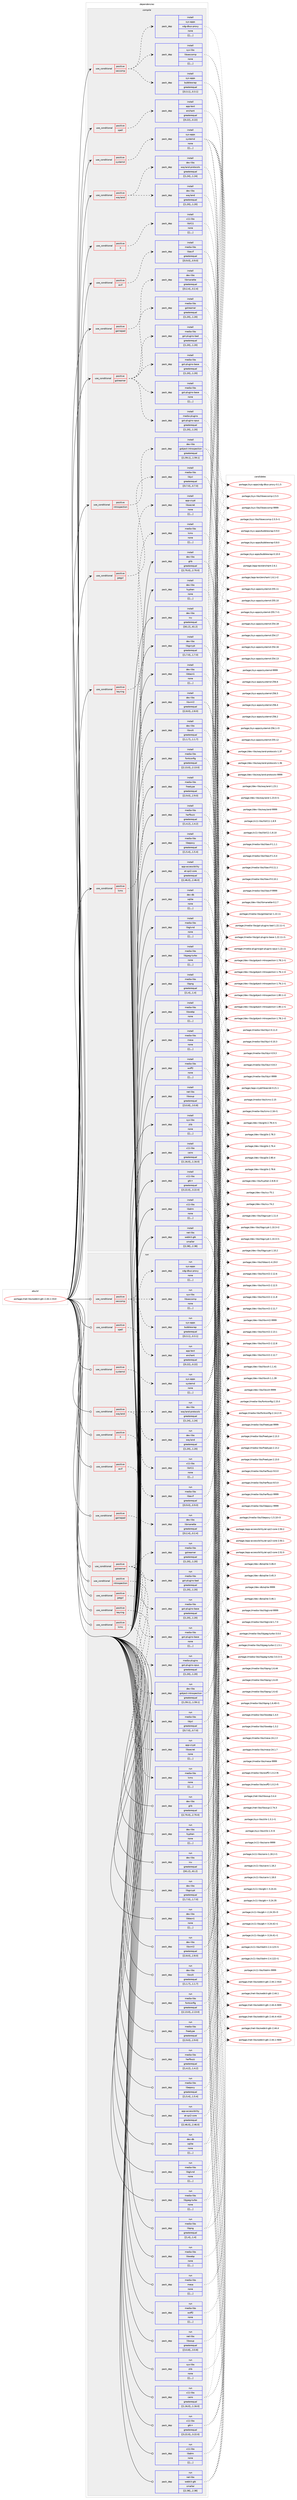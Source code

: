 digraph prolog {

# *************
# Graph options
# *************

newrank=true;
concentrate=true;
compound=true;
graph [rankdir=LR,fontname=Helvetica,fontsize=10,ranksep=1.5];#, ranksep=2.5, nodesep=0.2];
edge  [arrowhead=vee];
node  [fontname=Helvetica,fontsize=10];

# **********
# The ebuild
# **********

subgraph cluster_leftcol {
color=gray;
label=<<i>ebuild</i>>;
id [label="portage://net-libs/webkit-gtk-2.44.1-r410", color=red, width=4, href="../net-libs/webkit-gtk-2.44.1-r410.svg"];
}

# ****************
# The dependencies
# ****************

subgraph cluster_midcol {
color=gray;
label=<<i>dependencies</i>>;
subgraph cluster_compile {
fillcolor="#eeeeee";
style=filled;
label=<<i>compile</i>>;
subgraph cond99018 {
dependency374298 [label=<<TABLE BORDER="0" CELLBORDER="1" CELLSPACING="0" CELLPADDING="4"><TR><TD ROWSPAN="3" CELLPADDING="10">use_conditional</TD></TR><TR><TD>positive</TD></TR><TR><TD>X</TD></TR></TABLE>>, shape=none, color=red];
subgraph pack272578 {
dependency374299 [label=<<TABLE BORDER="0" CELLBORDER="1" CELLSPACING="0" CELLPADDING="4" WIDTH="220"><TR><TD ROWSPAN="6" CELLPADDING="30">pack_dep</TD></TR><TR><TD WIDTH="110">install</TD></TR><TR><TD>x11-libs</TD></TR><TR><TD>libX11</TD></TR><TR><TD>none</TD></TR><TR><TD>[[],,,,]</TD></TR></TABLE>>, shape=none, color=blue];
}
dependency374298:e -> dependency374299:w [weight=20,style="dashed",arrowhead="vee"];
}
id:e -> dependency374298:w [weight=20,style="solid",arrowhead="vee"];
subgraph cond99019 {
dependency374300 [label=<<TABLE BORDER="0" CELLBORDER="1" CELLSPACING="0" CELLPADDING="4"><TR><TD ROWSPAN="3" CELLPADDING="10">use_conditional</TD></TR><TR><TD>positive</TD></TR><TR><TD>avif</TD></TR></TABLE>>, shape=none, color=red];
subgraph pack272579 {
dependency374301 [label=<<TABLE BORDER="0" CELLBORDER="1" CELLSPACING="0" CELLPADDING="4" WIDTH="220"><TR><TD ROWSPAN="6" CELLPADDING="30">pack_dep</TD></TR><TR><TD WIDTH="110">install</TD></TR><TR><TD>media-libs</TD></TR><TR><TD>libavif</TD></TR><TR><TD>greaterequal</TD></TR><TR><TD>[[0,9,0],,,0.9.0]</TD></TR></TABLE>>, shape=none, color=blue];
}
dependency374300:e -> dependency374301:w [weight=20,style="dashed",arrowhead="vee"];
}
id:e -> dependency374300:w [weight=20,style="solid",arrowhead="vee"];
subgraph cond99020 {
dependency374302 [label=<<TABLE BORDER="0" CELLBORDER="1" CELLSPACING="0" CELLPADDING="4"><TR><TD ROWSPAN="3" CELLPADDING="10">use_conditional</TD></TR><TR><TD>positive</TD></TR><TR><TD>gamepad</TD></TR></TABLE>>, shape=none, color=red];
subgraph pack272580 {
dependency374303 [label=<<TABLE BORDER="0" CELLBORDER="1" CELLSPACING="0" CELLPADDING="4" WIDTH="220"><TR><TD ROWSPAN="6" CELLPADDING="30">pack_dep</TD></TR><TR><TD WIDTH="110">install</TD></TR><TR><TD>dev-libs</TD></TR><TR><TD>libmanette</TD></TR><TR><TD>greaterequal</TD></TR><TR><TD>[[0,2,4],,,0.2.4]</TD></TR></TABLE>>, shape=none, color=blue];
}
dependency374302:e -> dependency374303:w [weight=20,style="dashed",arrowhead="vee"];
}
id:e -> dependency374302:w [weight=20,style="solid",arrowhead="vee"];
subgraph cond99021 {
dependency374304 [label=<<TABLE BORDER="0" CELLBORDER="1" CELLSPACING="0" CELLPADDING="4"><TR><TD ROWSPAN="3" CELLPADDING="10">use_conditional</TD></TR><TR><TD>positive</TD></TR><TR><TD>gstreamer</TD></TR></TABLE>>, shape=none, color=red];
subgraph pack272581 {
dependency374305 [label=<<TABLE BORDER="0" CELLBORDER="1" CELLSPACING="0" CELLPADDING="4" WIDTH="220"><TR><TD ROWSPAN="6" CELLPADDING="30">pack_dep</TD></TR><TR><TD WIDTH="110">install</TD></TR><TR><TD>media-libs</TD></TR><TR><TD>gstreamer</TD></TR><TR><TD>greaterequal</TD></TR><TR><TD>[[1,20],,,1.20]</TD></TR></TABLE>>, shape=none, color=blue];
}
dependency374304:e -> dependency374305:w [weight=20,style="dashed",arrowhead="vee"];
subgraph pack272582 {
dependency374306 [label=<<TABLE BORDER="0" CELLBORDER="1" CELLSPACING="0" CELLPADDING="4" WIDTH="220"><TR><TD ROWSPAN="6" CELLPADDING="30">pack_dep</TD></TR><TR><TD WIDTH="110">install</TD></TR><TR><TD>media-libs</TD></TR><TR><TD>gst-plugins-base</TD></TR><TR><TD>greaterequal</TD></TR><TR><TD>[[1,20],,,1.20]</TD></TR></TABLE>>, shape=none, color=blue];
}
dependency374304:e -> dependency374306:w [weight=20,style="dashed",arrowhead="vee"];
subgraph pack272583 {
dependency374307 [label=<<TABLE BORDER="0" CELLBORDER="1" CELLSPACING="0" CELLPADDING="4" WIDTH="220"><TR><TD ROWSPAN="6" CELLPADDING="30">pack_dep</TD></TR><TR><TD WIDTH="110">install</TD></TR><TR><TD>media-libs</TD></TR><TR><TD>gst-plugins-base</TD></TR><TR><TD>none</TD></TR><TR><TD>[[],,,,]</TD></TR></TABLE>>, shape=none, color=blue];
}
dependency374304:e -> dependency374307:w [weight=20,style="dashed",arrowhead="vee"];
subgraph pack272584 {
dependency374308 [label=<<TABLE BORDER="0" CELLBORDER="1" CELLSPACING="0" CELLPADDING="4" WIDTH="220"><TR><TD ROWSPAN="6" CELLPADDING="30">pack_dep</TD></TR><TR><TD WIDTH="110">install</TD></TR><TR><TD>media-plugins</TD></TR><TR><TD>gst-plugins-opus</TD></TR><TR><TD>greaterequal</TD></TR><TR><TD>[[1,20],,,1.20]</TD></TR></TABLE>>, shape=none, color=blue];
}
dependency374304:e -> dependency374308:w [weight=20,style="dashed",arrowhead="vee"];
subgraph pack272585 {
dependency374309 [label=<<TABLE BORDER="0" CELLBORDER="1" CELLSPACING="0" CELLPADDING="4" WIDTH="220"><TR><TD ROWSPAN="6" CELLPADDING="30">pack_dep</TD></TR><TR><TD WIDTH="110">install</TD></TR><TR><TD>media-libs</TD></TR><TR><TD>gst-plugins-bad</TD></TR><TR><TD>greaterequal</TD></TR><TR><TD>[[1,20],,,1.20]</TD></TR></TABLE>>, shape=none, color=blue];
}
dependency374304:e -> dependency374309:w [weight=20,style="dashed",arrowhead="vee"];
}
id:e -> dependency374304:w [weight=20,style="solid",arrowhead="vee"];
subgraph cond99022 {
dependency374310 [label=<<TABLE BORDER="0" CELLBORDER="1" CELLSPACING="0" CELLPADDING="4"><TR><TD ROWSPAN="3" CELLPADDING="10">use_conditional</TD></TR><TR><TD>positive</TD></TR><TR><TD>introspection</TD></TR></TABLE>>, shape=none, color=red];
subgraph pack272586 {
dependency374311 [label=<<TABLE BORDER="0" CELLBORDER="1" CELLSPACING="0" CELLPADDING="4" WIDTH="220"><TR><TD ROWSPAN="6" CELLPADDING="30">pack_dep</TD></TR><TR><TD WIDTH="110">install</TD></TR><TR><TD>dev-libs</TD></TR><TR><TD>gobject-introspection</TD></TR><TR><TD>greaterequal</TD></TR><TR><TD>[[1,59,1],,,1.59.1]</TD></TR></TABLE>>, shape=none, color=blue];
}
dependency374310:e -> dependency374311:w [weight=20,style="dashed",arrowhead="vee"];
}
id:e -> dependency374310:w [weight=20,style="solid",arrowhead="vee"];
subgraph cond99023 {
dependency374312 [label=<<TABLE BORDER="0" CELLBORDER="1" CELLSPACING="0" CELLPADDING="4"><TR><TD ROWSPAN="3" CELLPADDING="10">use_conditional</TD></TR><TR><TD>positive</TD></TR><TR><TD>jpegxl</TD></TR></TABLE>>, shape=none, color=red];
subgraph pack272587 {
dependency374313 [label=<<TABLE BORDER="0" CELLBORDER="1" CELLSPACING="0" CELLPADDING="4" WIDTH="220"><TR><TD ROWSPAN="6" CELLPADDING="30">pack_dep</TD></TR><TR><TD WIDTH="110">install</TD></TR><TR><TD>media-libs</TD></TR><TR><TD>libjxl</TD></TR><TR><TD>greaterequal</TD></TR><TR><TD>[[0,7,0],,,0.7.0]</TD></TR></TABLE>>, shape=none, color=blue];
}
dependency374312:e -> dependency374313:w [weight=20,style="dashed",arrowhead="vee"];
}
id:e -> dependency374312:w [weight=20,style="solid",arrowhead="vee"];
subgraph cond99024 {
dependency374314 [label=<<TABLE BORDER="0" CELLBORDER="1" CELLSPACING="0" CELLPADDING="4"><TR><TD ROWSPAN="3" CELLPADDING="10">use_conditional</TD></TR><TR><TD>positive</TD></TR><TR><TD>keyring</TD></TR></TABLE>>, shape=none, color=red];
subgraph pack272588 {
dependency374315 [label=<<TABLE BORDER="0" CELLBORDER="1" CELLSPACING="0" CELLPADDING="4" WIDTH="220"><TR><TD ROWSPAN="6" CELLPADDING="30">pack_dep</TD></TR><TR><TD WIDTH="110">install</TD></TR><TR><TD>app-crypt</TD></TR><TR><TD>libsecret</TD></TR><TR><TD>none</TD></TR><TR><TD>[[],,,,]</TD></TR></TABLE>>, shape=none, color=blue];
}
dependency374314:e -> dependency374315:w [weight=20,style="dashed",arrowhead="vee"];
}
id:e -> dependency374314:w [weight=20,style="solid",arrowhead="vee"];
subgraph cond99025 {
dependency374316 [label=<<TABLE BORDER="0" CELLBORDER="1" CELLSPACING="0" CELLPADDING="4"><TR><TD ROWSPAN="3" CELLPADDING="10">use_conditional</TD></TR><TR><TD>positive</TD></TR><TR><TD>lcms</TD></TR></TABLE>>, shape=none, color=red];
subgraph pack272589 {
dependency374317 [label=<<TABLE BORDER="0" CELLBORDER="1" CELLSPACING="0" CELLPADDING="4" WIDTH="220"><TR><TD ROWSPAN="6" CELLPADDING="30">pack_dep</TD></TR><TR><TD WIDTH="110">install</TD></TR><TR><TD>media-libs</TD></TR><TR><TD>lcms</TD></TR><TR><TD>none</TD></TR><TR><TD>[[],,,,]</TD></TR></TABLE>>, shape=none, color=blue];
}
dependency374316:e -> dependency374317:w [weight=20,style="dashed",arrowhead="vee"];
}
id:e -> dependency374316:w [weight=20,style="solid",arrowhead="vee"];
subgraph cond99026 {
dependency374318 [label=<<TABLE BORDER="0" CELLBORDER="1" CELLSPACING="0" CELLPADDING="4"><TR><TD ROWSPAN="3" CELLPADDING="10">use_conditional</TD></TR><TR><TD>positive</TD></TR><TR><TD>seccomp</TD></TR></TABLE>>, shape=none, color=red];
subgraph pack272590 {
dependency374319 [label=<<TABLE BORDER="0" CELLBORDER="1" CELLSPACING="0" CELLPADDING="4" WIDTH="220"><TR><TD ROWSPAN="6" CELLPADDING="30">pack_dep</TD></TR><TR><TD WIDTH="110">install</TD></TR><TR><TD>sys-apps</TD></TR><TR><TD>bubblewrap</TD></TR><TR><TD>greaterequal</TD></TR><TR><TD>[[0,3,1],,,0.3.1]</TD></TR></TABLE>>, shape=none, color=blue];
}
dependency374318:e -> dependency374319:w [weight=20,style="dashed",arrowhead="vee"];
subgraph pack272591 {
dependency374320 [label=<<TABLE BORDER="0" CELLBORDER="1" CELLSPACING="0" CELLPADDING="4" WIDTH="220"><TR><TD ROWSPAN="6" CELLPADDING="30">pack_dep</TD></TR><TR><TD WIDTH="110">install</TD></TR><TR><TD>sys-libs</TD></TR><TR><TD>libseccomp</TD></TR><TR><TD>none</TD></TR><TR><TD>[[],,,,]</TD></TR></TABLE>>, shape=none, color=blue];
}
dependency374318:e -> dependency374320:w [weight=20,style="dashed",arrowhead="vee"];
subgraph pack272592 {
dependency374321 [label=<<TABLE BORDER="0" CELLBORDER="1" CELLSPACING="0" CELLPADDING="4" WIDTH="220"><TR><TD ROWSPAN="6" CELLPADDING="30">pack_dep</TD></TR><TR><TD WIDTH="110">install</TD></TR><TR><TD>sys-apps</TD></TR><TR><TD>xdg-dbus-proxy</TD></TR><TR><TD>none</TD></TR><TR><TD>[[],,,,]</TD></TR></TABLE>>, shape=none, color=blue];
}
dependency374318:e -> dependency374321:w [weight=20,style="dashed",arrowhead="vee"];
}
id:e -> dependency374318:w [weight=20,style="solid",arrowhead="vee"];
subgraph cond99027 {
dependency374322 [label=<<TABLE BORDER="0" CELLBORDER="1" CELLSPACING="0" CELLPADDING="4"><TR><TD ROWSPAN="3" CELLPADDING="10">use_conditional</TD></TR><TR><TD>positive</TD></TR><TR><TD>spell</TD></TR></TABLE>>, shape=none, color=red];
subgraph pack272593 {
dependency374323 [label=<<TABLE BORDER="0" CELLBORDER="1" CELLSPACING="0" CELLPADDING="4" WIDTH="220"><TR><TD ROWSPAN="6" CELLPADDING="30">pack_dep</TD></TR><TR><TD WIDTH="110">install</TD></TR><TR><TD>app-text</TD></TR><TR><TD>enchant</TD></TR><TR><TD>greaterequal</TD></TR><TR><TD>[[0,22],,,0.22]</TD></TR></TABLE>>, shape=none, color=blue];
}
dependency374322:e -> dependency374323:w [weight=20,style="dashed",arrowhead="vee"];
}
id:e -> dependency374322:w [weight=20,style="solid",arrowhead="vee"];
subgraph cond99028 {
dependency374324 [label=<<TABLE BORDER="0" CELLBORDER="1" CELLSPACING="0" CELLPADDING="4"><TR><TD ROWSPAN="3" CELLPADDING="10">use_conditional</TD></TR><TR><TD>positive</TD></TR><TR><TD>systemd</TD></TR></TABLE>>, shape=none, color=red];
subgraph pack272594 {
dependency374325 [label=<<TABLE BORDER="0" CELLBORDER="1" CELLSPACING="0" CELLPADDING="4" WIDTH="220"><TR><TD ROWSPAN="6" CELLPADDING="30">pack_dep</TD></TR><TR><TD WIDTH="110">install</TD></TR><TR><TD>sys-apps</TD></TR><TR><TD>systemd</TD></TR><TR><TD>none</TD></TR><TR><TD>[[],,,,]</TD></TR></TABLE>>, shape=none, color=blue];
}
dependency374324:e -> dependency374325:w [weight=20,style="dashed",arrowhead="vee"];
}
id:e -> dependency374324:w [weight=20,style="solid",arrowhead="vee"];
subgraph cond99029 {
dependency374326 [label=<<TABLE BORDER="0" CELLBORDER="1" CELLSPACING="0" CELLPADDING="4"><TR><TD ROWSPAN="3" CELLPADDING="10">use_conditional</TD></TR><TR><TD>positive</TD></TR><TR><TD>wayland</TD></TR></TABLE>>, shape=none, color=red];
subgraph pack272595 {
dependency374327 [label=<<TABLE BORDER="0" CELLBORDER="1" CELLSPACING="0" CELLPADDING="4" WIDTH="220"><TR><TD ROWSPAN="6" CELLPADDING="30">pack_dep</TD></TR><TR><TD WIDTH="110">install</TD></TR><TR><TD>dev-libs</TD></TR><TR><TD>wayland</TD></TR><TR><TD>greaterequal</TD></TR><TR><TD>[[1,20],,,1.20]</TD></TR></TABLE>>, shape=none, color=blue];
}
dependency374326:e -> dependency374327:w [weight=20,style="dashed",arrowhead="vee"];
subgraph pack272596 {
dependency374328 [label=<<TABLE BORDER="0" CELLBORDER="1" CELLSPACING="0" CELLPADDING="4" WIDTH="220"><TR><TD ROWSPAN="6" CELLPADDING="30">pack_dep</TD></TR><TR><TD WIDTH="110">install</TD></TR><TR><TD>dev-libs</TD></TR><TR><TD>wayland-protocols</TD></TR><TR><TD>greaterequal</TD></TR><TR><TD>[[1,24],,,1.24]</TD></TR></TABLE>>, shape=none, color=blue];
}
dependency374326:e -> dependency374328:w [weight=20,style="dashed",arrowhead="vee"];
}
id:e -> dependency374326:w [weight=20,style="solid",arrowhead="vee"];
subgraph pack272597 {
dependency374329 [label=<<TABLE BORDER="0" CELLBORDER="1" CELLSPACING="0" CELLPADDING="4" WIDTH="220"><TR><TD ROWSPAN="6" CELLPADDING="30">pack_dep</TD></TR><TR><TD WIDTH="110">install</TD></TR><TR><TD>app-accessibility</TD></TR><TR><TD>at-spi2-core</TD></TR><TR><TD>greaterequal</TD></TR><TR><TD>[[2,46,0],,,2.46.0]</TD></TR></TABLE>>, shape=none, color=blue];
}
id:e -> dependency374329:w [weight=20,style="solid",arrowhead="vee"];
subgraph pack272598 {
dependency374330 [label=<<TABLE BORDER="0" CELLBORDER="1" CELLSPACING="0" CELLPADDING="4" WIDTH="220"><TR><TD ROWSPAN="6" CELLPADDING="30">pack_dep</TD></TR><TR><TD WIDTH="110">install</TD></TR><TR><TD>dev-db</TD></TR><TR><TD>sqlite</TD></TR><TR><TD>none</TD></TR><TR><TD>[[],,,,]</TD></TR></TABLE>>, shape=none, color=blue];
}
id:e -> dependency374330:w [weight=20,style="solid",arrowhead="vee"];
subgraph pack272599 {
dependency374331 [label=<<TABLE BORDER="0" CELLBORDER="1" CELLSPACING="0" CELLPADDING="4" WIDTH="220"><TR><TD ROWSPAN="6" CELLPADDING="30">pack_dep</TD></TR><TR><TD WIDTH="110">install</TD></TR><TR><TD>dev-libs</TD></TR><TR><TD>glib</TD></TR><TR><TD>greaterequal</TD></TR><TR><TD>[[2,70,0],,,2.70.0]</TD></TR></TABLE>>, shape=none, color=blue];
}
id:e -> dependency374331:w [weight=20,style="solid",arrowhead="vee"];
subgraph pack272600 {
dependency374332 [label=<<TABLE BORDER="0" CELLBORDER="1" CELLSPACING="0" CELLPADDING="4" WIDTH="220"><TR><TD ROWSPAN="6" CELLPADDING="30">pack_dep</TD></TR><TR><TD WIDTH="110">install</TD></TR><TR><TD>dev-libs</TD></TR><TR><TD>hyphen</TD></TR><TR><TD>none</TD></TR><TR><TD>[[],,,,]</TD></TR></TABLE>>, shape=none, color=blue];
}
id:e -> dependency374332:w [weight=20,style="solid",arrowhead="vee"];
subgraph pack272601 {
dependency374333 [label=<<TABLE BORDER="0" CELLBORDER="1" CELLSPACING="0" CELLPADDING="4" WIDTH="220"><TR><TD ROWSPAN="6" CELLPADDING="30">pack_dep</TD></TR><TR><TD WIDTH="110">install</TD></TR><TR><TD>dev-libs</TD></TR><TR><TD>icu</TD></TR><TR><TD>greaterequal</TD></TR><TR><TD>[[61,2],,,61.2]</TD></TR></TABLE>>, shape=none, color=blue];
}
id:e -> dependency374333:w [weight=20,style="solid",arrowhead="vee"];
subgraph pack272602 {
dependency374334 [label=<<TABLE BORDER="0" CELLBORDER="1" CELLSPACING="0" CELLPADDING="4" WIDTH="220"><TR><TD ROWSPAN="6" CELLPADDING="30">pack_dep</TD></TR><TR><TD WIDTH="110">install</TD></TR><TR><TD>dev-libs</TD></TR><TR><TD>libgcrypt</TD></TR><TR><TD>greaterequal</TD></TR><TR><TD>[[1,7,0],,,1.7.0]</TD></TR></TABLE>>, shape=none, color=blue];
}
id:e -> dependency374334:w [weight=20,style="solid",arrowhead="vee"];
subgraph pack272603 {
dependency374335 [label=<<TABLE BORDER="0" CELLBORDER="1" CELLSPACING="0" CELLPADDING="4" WIDTH="220"><TR><TD ROWSPAN="6" CELLPADDING="30">pack_dep</TD></TR><TR><TD WIDTH="110">install</TD></TR><TR><TD>dev-libs</TD></TR><TR><TD>libtasn1</TD></TR><TR><TD>none</TD></TR><TR><TD>[[],,,,]</TD></TR></TABLE>>, shape=none, color=blue];
}
id:e -> dependency374335:w [weight=20,style="solid",arrowhead="vee"];
subgraph pack272604 {
dependency374336 [label=<<TABLE BORDER="0" CELLBORDER="1" CELLSPACING="0" CELLPADDING="4" WIDTH="220"><TR><TD ROWSPAN="6" CELLPADDING="30">pack_dep</TD></TR><TR><TD WIDTH="110">install</TD></TR><TR><TD>dev-libs</TD></TR><TR><TD>libxml2</TD></TR><TR><TD>greaterequal</TD></TR><TR><TD>[[2,8,0],,,2.8.0]</TD></TR></TABLE>>, shape=none, color=blue];
}
id:e -> dependency374336:w [weight=20,style="solid",arrowhead="vee"];
subgraph pack272605 {
dependency374337 [label=<<TABLE BORDER="0" CELLBORDER="1" CELLSPACING="0" CELLPADDING="4" WIDTH="220"><TR><TD ROWSPAN="6" CELLPADDING="30">pack_dep</TD></TR><TR><TD WIDTH="110">install</TD></TR><TR><TD>dev-libs</TD></TR><TR><TD>libxslt</TD></TR><TR><TD>greaterequal</TD></TR><TR><TD>[[1,1,7],,,1.1.7]</TD></TR></TABLE>>, shape=none, color=blue];
}
id:e -> dependency374337:w [weight=20,style="solid",arrowhead="vee"];
subgraph pack272606 {
dependency374338 [label=<<TABLE BORDER="0" CELLBORDER="1" CELLSPACING="0" CELLPADDING="4" WIDTH="220"><TR><TD ROWSPAN="6" CELLPADDING="30">pack_dep</TD></TR><TR><TD WIDTH="110">install</TD></TR><TR><TD>media-libs</TD></TR><TR><TD>fontconfig</TD></TR><TR><TD>greaterequal</TD></TR><TR><TD>[[2,13,0],,,2.13.0]</TD></TR></TABLE>>, shape=none, color=blue];
}
id:e -> dependency374338:w [weight=20,style="solid",arrowhead="vee"];
subgraph pack272607 {
dependency374339 [label=<<TABLE BORDER="0" CELLBORDER="1" CELLSPACING="0" CELLPADDING="4" WIDTH="220"><TR><TD ROWSPAN="6" CELLPADDING="30">pack_dep</TD></TR><TR><TD WIDTH="110">install</TD></TR><TR><TD>media-libs</TD></TR><TR><TD>freetype</TD></TR><TR><TD>greaterequal</TD></TR><TR><TD>[[2,9,0],,,2.9.0]</TD></TR></TABLE>>, shape=none, color=blue];
}
id:e -> dependency374339:w [weight=20,style="solid",arrowhead="vee"];
subgraph pack272608 {
dependency374340 [label=<<TABLE BORDER="0" CELLBORDER="1" CELLSPACING="0" CELLPADDING="4" WIDTH="220"><TR><TD ROWSPAN="6" CELLPADDING="30">pack_dep</TD></TR><TR><TD WIDTH="110">install</TD></TR><TR><TD>media-libs</TD></TR><TR><TD>harfbuzz</TD></TR><TR><TD>greaterequal</TD></TR><TR><TD>[[1,4,2],,,1.4.2]</TD></TR></TABLE>>, shape=none, color=blue];
}
id:e -> dependency374340:w [weight=20,style="solid",arrowhead="vee"];
subgraph pack272609 {
dependency374341 [label=<<TABLE BORDER="0" CELLBORDER="1" CELLSPACING="0" CELLPADDING="4" WIDTH="220"><TR><TD ROWSPAN="6" CELLPADDING="30">pack_dep</TD></TR><TR><TD WIDTH="110">install</TD></TR><TR><TD>media-libs</TD></TR><TR><TD>libepoxy</TD></TR><TR><TD>greaterequal</TD></TR><TR><TD>[[1,5,4],,,1.5.4]</TD></TR></TABLE>>, shape=none, color=blue];
}
id:e -> dependency374341:w [weight=20,style="solid",arrowhead="vee"];
subgraph pack272610 {
dependency374342 [label=<<TABLE BORDER="0" CELLBORDER="1" CELLSPACING="0" CELLPADDING="4" WIDTH="220"><TR><TD ROWSPAN="6" CELLPADDING="30">pack_dep</TD></TR><TR><TD WIDTH="110">install</TD></TR><TR><TD>media-libs</TD></TR><TR><TD>libglvnd</TD></TR><TR><TD>none</TD></TR><TR><TD>[[],,,,]</TD></TR></TABLE>>, shape=none, color=blue];
}
id:e -> dependency374342:w [weight=20,style="solid",arrowhead="vee"];
subgraph pack272611 {
dependency374343 [label=<<TABLE BORDER="0" CELLBORDER="1" CELLSPACING="0" CELLPADDING="4" WIDTH="220"><TR><TD ROWSPAN="6" CELLPADDING="30">pack_dep</TD></TR><TR><TD WIDTH="110">install</TD></TR><TR><TD>media-libs</TD></TR><TR><TD>libjpeg-turbo</TD></TR><TR><TD>none</TD></TR><TR><TD>[[],,,,]</TD></TR></TABLE>>, shape=none, color=blue];
}
id:e -> dependency374343:w [weight=20,style="solid",arrowhead="vee"];
subgraph pack272612 {
dependency374344 [label=<<TABLE BORDER="0" CELLBORDER="1" CELLSPACING="0" CELLPADDING="4" WIDTH="220"><TR><TD ROWSPAN="6" CELLPADDING="30">pack_dep</TD></TR><TR><TD WIDTH="110">install</TD></TR><TR><TD>media-libs</TD></TR><TR><TD>libpng</TD></TR><TR><TD>greaterequal</TD></TR><TR><TD>[[1,4],,,1.4]</TD></TR></TABLE>>, shape=none, color=blue];
}
id:e -> dependency374344:w [weight=20,style="solid",arrowhead="vee"];
subgraph pack272613 {
dependency374345 [label=<<TABLE BORDER="0" CELLBORDER="1" CELLSPACING="0" CELLPADDING="4" WIDTH="220"><TR><TD ROWSPAN="6" CELLPADDING="30">pack_dep</TD></TR><TR><TD WIDTH="110">install</TD></TR><TR><TD>media-libs</TD></TR><TR><TD>libwebp</TD></TR><TR><TD>none</TD></TR><TR><TD>[[],,,,]</TD></TR></TABLE>>, shape=none, color=blue];
}
id:e -> dependency374345:w [weight=20,style="solid",arrowhead="vee"];
subgraph pack272614 {
dependency374346 [label=<<TABLE BORDER="0" CELLBORDER="1" CELLSPACING="0" CELLPADDING="4" WIDTH="220"><TR><TD ROWSPAN="6" CELLPADDING="30">pack_dep</TD></TR><TR><TD WIDTH="110">install</TD></TR><TR><TD>media-libs</TD></TR><TR><TD>mesa</TD></TR><TR><TD>none</TD></TR><TR><TD>[[],,,,]</TD></TR></TABLE>>, shape=none, color=blue];
}
id:e -> dependency374346:w [weight=20,style="solid",arrowhead="vee"];
subgraph pack272615 {
dependency374347 [label=<<TABLE BORDER="0" CELLBORDER="1" CELLSPACING="0" CELLPADDING="4" WIDTH="220"><TR><TD ROWSPAN="6" CELLPADDING="30">pack_dep</TD></TR><TR><TD WIDTH="110">install</TD></TR><TR><TD>media-libs</TD></TR><TR><TD>woff2</TD></TR><TR><TD>none</TD></TR><TR><TD>[[],,,,]</TD></TR></TABLE>>, shape=none, color=blue];
}
id:e -> dependency374347:w [weight=20,style="solid",arrowhead="vee"];
subgraph pack272616 {
dependency374348 [label=<<TABLE BORDER="0" CELLBORDER="1" CELLSPACING="0" CELLPADDING="4" WIDTH="220"><TR><TD ROWSPAN="6" CELLPADDING="30">pack_dep</TD></TR><TR><TD WIDTH="110">install</TD></TR><TR><TD>net-libs</TD></TR><TR><TD>libsoup</TD></TR><TR><TD>greaterequal</TD></TR><TR><TD>[[3,0,8],,,3.0.8]</TD></TR></TABLE>>, shape=none, color=blue];
}
id:e -> dependency374348:w [weight=20,style="solid",arrowhead="vee"];
subgraph pack272617 {
dependency374349 [label=<<TABLE BORDER="0" CELLBORDER="1" CELLSPACING="0" CELLPADDING="4" WIDTH="220"><TR><TD ROWSPAN="6" CELLPADDING="30">pack_dep</TD></TR><TR><TD WIDTH="110">install</TD></TR><TR><TD>sys-libs</TD></TR><TR><TD>zlib</TD></TR><TR><TD>none</TD></TR><TR><TD>[[],,,,]</TD></TR></TABLE>>, shape=none, color=blue];
}
id:e -> dependency374349:w [weight=20,style="solid",arrowhead="vee"];
subgraph pack272618 {
dependency374350 [label=<<TABLE BORDER="0" CELLBORDER="1" CELLSPACING="0" CELLPADDING="4" WIDTH="220"><TR><TD ROWSPAN="6" CELLPADDING="30">pack_dep</TD></TR><TR><TD WIDTH="110">install</TD></TR><TR><TD>x11-libs</TD></TR><TR><TD>cairo</TD></TR><TR><TD>greaterequal</TD></TR><TR><TD>[[1,16,0],,,1.16.0]</TD></TR></TABLE>>, shape=none, color=blue];
}
id:e -> dependency374350:w [weight=20,style="solid",arrowhead="vee"];
subgraph pack272619 {
dependency374351 [label=<<TABLE BORDER="0" CELLBORDER="1" CELLSPACING="0" CELLPADDING="4" WIDTH="220"><TR><TD ROWSPAN="6" CELLPADDING="30">pack_dep</TD></TR><TR><TD WIDTH="110">install</TD></TR><TR><TD>x11-libs</TD></TR><TR><TD>gtk+</TD></TR><TR><TD>greaterequal</TD></TR><TR><TD>[[3,22,0],,,3.22.0]</TD></TR></TABLE>>, shape=none, color=blue];
}
id:e -> dependency374351:w [weight=20,style="solid",arrowhead="vee"];
subgraph pack272620 {
dependency374352 [label=<<TABLE BORDER="0" CELLBORDER="1" CELLSPACING="0" CELLPADDING="4" WIDTH="220"><TR><TD ROWSPAN="6" CELLPADDING="30">pack_dep</TD></TR><TR><TD WIDTH="110">install</TD></TR><TR><TD>x11-libs</TD></TR><TR><TD>libdrm</TD></TR><TR><TD>none</TD></TR><TR><TD>[[],,,,]</TD></TR></TABLE>>, shape=none, color=blue];
}
id:e -> dependency374352:w [weight=20,style="solid",arrowhead="vee"];
subgraph pack272621 {
dependency374353 [label=<<TABLE BORDER="0" CELLBORDER="1" CELLSPACING="0" CELLPADDING="4" WIDTH="220"><TR><TD ROWSPAN="6" CELLPADDING="30">pack_dep</TD></TR><TR><TD WIDTH="110">install</TD></TR><TR><TD>net-libs</TD></TR><TR><TD>webkit-gtk</TD></TR><TR><TD>smaller</TD></TR><TR><TD>[[2,38],,,2.38]</TD></TR></TABLE>>, shape=none, color=blue];
}
id:e -> dependency374353:w [weight=20,style="solid",arrowhead="vee"];
}
subgraph cluster_compileandrun {
fillcolor="#eeeeee";
style=filled;
label=<<i>compile and run</i>>;
}
subgraph cluster_run {
fillcolor="#eeeeee";
style=filled;
label=<<i>run</i>>;
subgraph cond99030 {
dependency374354 [label=<<TABLE BORDER="0" CELLBORDER="1" CELLSPACING="0" CELLPADDING="4"><TR><TD ROWSPAN="3" CELLPADDING="10">use_conditional</TD></TR><TR><TD>positive</TD></TR><TR><TD>X</TD></TR></TABLE>>, shape=none, color=red];
subgraph pack272622 {
dependency374355 [label=<<TABLE BORDER="0" CELLBORDER="1" CELLSPACING="0" CELLPADDING="4" WIDTH="220"><TR><TD ROWSPAN="6" CELLPADDING="30">pack_dep</TD></TR><TR><TD WIDTH="110">run</TD></TR><TR><TD>x11-libs</TD></TR><TR><TD>libX11</TD></TR><TR><TD>none</TD></TR><TR><TD>[[],,,,]</TD></TR></TABLE>>, shape=none, color=blue];
}
dependency374354:e -> dependency374355:w [weight=20,style="dashed",arrowhead="vee"];
}
id:e -> dependency374354:w [weight=20,style="solid",arrowhead="odot"];
subgraph cond99031 {
dependency374356 [label=<<TABLE BORDER="0" CELLBORDER="1" CELLSPACING="0" CELLPADDING="4"><TR><TD ROWSPAN="3" CELLPADDING="10">use_conditional</TD></TR><TR><TD>positive</TD></TR><TR><TD>avif</TD></TR></TABLE>>, shape=none, color=red];
subgraph pack272623 {
dependency374357 [label=<<TABLE BORDER="0" CELLBORDER="1" CELLSPACING="0" CELLPADDING="4" WIDTH="220"><TR><TD ROWSPAN="6" CELLPADDING="30">pack_dep</TD></TR><TR><TD WIDTH="110">run</TD></TR><TR><TD>media-libs</TD></TR><TR><TD>libavif</TD></TR><TR><TD>greaterequal</TD></TR><TR><TD>[[0,9,0],,,0.9.0]</TD></TR></TABLE>>, shape=none, color=blue];
}
dependency374356:e -> dependency374357:w [weight=20,style="dashed",arrowhead="vee"];
}
id:e -> dependency374356:w [weight=20,style="solid",arrowhead="odot"];
subgraph cond99032 {
dependency374358 [label=<<TABLE BORDER="0" CELLBORDER="1" CELLSPACING="0" CELLPADDING="4"><TR><TD ROWSPAN="3" CELLPADDING="10">use_conditional</TD></TR><TR><TD>positive</TD></TR><TR><TD>gamepad</TD></TR></TABLE>>, shape=none, color=red];
subgraph pack272624 {
dependency374359 [label=<<TABLE BORDER="0" CELLBORDER="1" CELLSPACING="0" CELLPADDING="4" WIDTH="220"><TR><TD ROWSPAN="6" CELLPADDING="30">pack_dep</TD></TR><TR><TD WIDTH="110">run</TD></TR><TR><TD>dev-libs</TD></TR><TR><TD>libmanette</TD></TR><TR><TD>greaterequal</TD></TR><TR><TD>[[0,2,4],,,0.2.4]</TD></TR></TABLE>>, shape=none, color=blue];
}
dependency374358:e -> dependency374359:w [weight=20,style="dashed",arrowhead="vee"];
}
id:e -> dependency374358:w [weight=20,style="solid",arrowhead="odot"];
subgraph cond99033 {
dependency374360 [label=<<TABLE BORDER="0" CELLBORDER="1" CELLSPACING="0" CELLPADDING="4"><TR><TD ROWSPAN="3" CELLPADDING="10">use_conditional</TD></TR><TR><TD>positive</TD></TR><TR><TD>gstreamer</TD></TR></TABLE>>, shape=none, color=red];
subgraph pack272625 {
dependency374361 [label=<<TABLE BORDER="0" CELLBORDER="1" CELLSPACING="0" CELLPADDING="4" WIDTH="220"><TR><TD ROWSPAN="6" CELLPADDING="30">pack_dep</TD></TR><TR><TD WIDTH="110">run</TD></TR><TR><TD>media-libs</TD></TR><TR><TD>gstreamer</TD></TR><TR><TD>greaterequal</TD></TR><TR><TD>[[1,20],,,1.20]</TD></TR></TABLE>>, shape=none, color=blue];
}
dependency374360:e -> dependency374361:w [weight=20,style="dashed",arrowhead="vee"];
subgraph pack272626 {
dependency374362 [label=<<TABLE BORDER="0" CELLBORDER="1" CELLSPACING="0" CELLPADDING="4" WIDTH="220"><TR><TD ROWSPAN="6" CELLPADDING="30">pack_dep</TD></TR><TR><TD WIDTH="110">run</TD></TR><TR><TD>media-libs</TD></TR><TR><TD>gst-plugins-base</TD></TR><TR><TD>greaterequal</TD></TR><TR><TD>[[1,20],,,1.20]</TD></TR></TABLE>>, shape=none, color=blue];
}
dependency374360:e -> dependency374362:w [weight=20,style="dashed",arrowhead="vee"];
subgraph pack272627 {
dependency374363 [label=<<TABLE BORDER="0" CELLBORDER="1" CELLSPACING="0" CELLPADDING="4" WIDTH="220"><TR><TD ROWSPAN="6" CELLPADDING="30">pack_dep</TD></TR><TR><TD WIDTH="110">run</TD></TR><TR><TD>media-libs</TD></TR><TR><TD>gst-plugins-base</TD></TR><TR><TD>none</TD></TR><TR><TD>[[],,,,]</TD></TR></TABLE>>, shape=none, color=blue];
}
dependency374360:e -> dependency374363:w [weight=20,style="dashed",arrowhead="vee"];
subgraph pack272628 {
dependency374364 [label=<<TABLE BORDER="0" CELLBORDER="1" CELLSPACING="0" CELLPADDING="4" WIDTH="220"><TR><TD ROWSPAN="6" CELLPADDING="30">pack_dep</TD></TR><TR><TD WIDTH="110">run</TD></TR><TR><TD>media-plugins</TD></TR><TR><TD>gst-plugins-opus</TD></TR><TR><TD>greaterequal</TD></TR><TR><TD>[[1,20],,,1.20]</TD></TR></TABLE>>, shape=none, color=blue];
}
dependency374360:e -> dependency374364:w [weight=20,style="dashed",arrowhead="vee"];
subgraph pack272629 {
dependency374365 [label=<<TABLE BORDER="0" CELLBORDER="1" CELLSPACING="0" CELLPADDING="4" WIDTH="220"><TR><TD ROWSPAN="6" CELLPADDING="30">pack_dep</TD></TR><TR><TD WIDTH="110">run</TD></TR><TR><TD>media-libs</TD></TR><TR><TD>gst-plugins-bad</TD></TR><TR><TD>greaterequal</TD></TR><TR><TD>[[1,20],,,1.20]</TD></TR></TABLE>>, shape=none, color=blue];
}
dependency374360:e -> dependency374365:w [weight=20,style="dashed",arrowhead="vee"];
}
id:e -> dependency374360:w [weight=20,style="solid",arrowhead="odot"];
subgraph cond99034 {
dependency374366 [label=<<TABLE BORDER="0" CELLBORDER="1" CELLSPACING="0" CELLPADDING="4"><TR><TD ROWSPAN="3" CELLPADDING="10">use_conditional</TD></TR><TR><TD>positive</TD></TR><TR><TD>introspection</TD></TR></TABLE>>, shape=none, color=red];
subgraph pack272630 {
dependency374367 [label=<<TABLE BORDER="0" CELLBORDER="1" CELLSPACING="0" CELLPADDING="4" WIDTH="220"><TR><TD ROWSPAN="6" CELLPADDING="30">pack_dep</TD></TR><TR><TD WIDTH="110">run</TD></TR><TR><TD>dev-libs</TD></TR><TR><TD>gobject-introspection</TD></TR><TR><TD>greaterequal</TD></TR><TR><TD>[[1,59,1],,,1.59.1]</TD></TR></TABLE>>, shape=none, color=blue];
}
dependency374366:e -> dependency374367:w [weight=20,style="dashed",arrowhead="vee"];
}
id:e -> dependency374366:w [weight=20,style="solid",arrowhead="odot"];
subgraph cond99035 {
dependency374368 [label=<<TABLE BORDER="0" CELLBORDER="1" CELLSPACING="0" CELLPADDING="4"><TR><TD ROWSPAN="3" CELLPADDING="10">use_conditional</TD></TR><TR><TD>positive</TD></TR><TR><TD>jpegxl</TD></TR></TABLE>>, shape=none, color=red];
subgraph pack272631 {
dependency374369 [label=<<TABLE BORDER="0" CELLBORDER="1" CELLSPACING="0" CELLPADDING="4" WIDTH="220"><TR><TD ROWSPAN="6" CELLPADDING="30">pack_dep</TD></TR><TR><TD WIDTH="110">run</TD></TR><TR><TD>media-libs</TD></TR><TR><TD>libjxl</TD></TR><TR><TD>greaterequal</TD></TR><TR><TD>[[0,7,0],,,0.7.0]</TD></TR></TABLE>>, shape=none, color=blue];
}
dependency374368:e -> dependency374369:w [weight=20,style="dashed",arrowhead="vee"];
}
id:e -> dependency374368:w [weight=20,style="solid",arrowhead="odot"];
subgraph cond99036 {
dependency374370 [label=<<TABLE BORDER="0" CELLBORDER="1" CELLSPACING="0" CELLPADDING="4"><TR><TD ROWSPAN="3" CELLPADDING="10">use_conditional</TD></TR><TR><TD>positive</TD></TR><TR><TD>keyring</TD></TR></TABLE>>, shape=none, color=red];
subgraph pack272632 {
dependency374371 [label=<<TABLE BORDER="0" CELLBORDER="1" CELLSPACING="0" CELLPADDING="4" WIDTH="220"><TR><TD ROWSPAN="6" CELLPADDING="30">pack_dep</TD></TR><TR><TD WIDTH="110">run</TD></TR><TR><TD>app-crypt</TD></TR><TR><TD>libsecret</TD></TR><TR><TD>none</TD></TR><TR><TD>[[],,,,]</TD></TR></TABLE>>, shape=none, color=blue];
}
dependency374370:e -> dependency374371:w [weight=20,style="dashed",arrowhead="vee"];
}
id:e -> dependency374370:w [weight=20,style="solid",arrowhead="odot"];
subgraph cond99037 {
dependency374372 [label=<<TABLE BORDER="0" CELLBORDER="1" CELLSPACING="0" CELLPADDING="4"><TR><TD ROWSPAN="3" CELLPADDING="10">use_conditional</TD></TR><TR><TD>positive</TD></TR><TR><TD>lcms</TD></TR></TABLE>>, shape=none, color=red];
subgraph pack272633 {
dependency374373 [label=<<TABLE BORDER="0" CELLBORDER="1" CELLSPACING="0" CELLPADDING="4" WIDTH="220"><TR><TD ROWSPAN="6" CELLPADDING="30">pack_dep</TD></TR><TR><TD WIDTH="110">run</TD></TR><TR><TD>media-libs</TD></TR><TR><TD>lcms</TD></TR><TR><TD>none</TD></TR><TR><TD>[[],,,,]</TD></TR></TABLE>>, shape=none, color=blue];
}
dependency374372:e -> dependency374373:w [weight=20,style="dashed",arrowhead="vee"];
}
id:e -> dependency374372:w [weight=20,style="solid",arrowhead="odot"];
subgraph cond99038 {
dependency374374 [label=<<TABLE BORDER="0" CELLBORDER="1" CELLSPACING="0" CELLPADDING="4"><TR><TD ROWSPAN="3" CELLPADDING="10">use_conditional</TD></TR><TR><TD>positive</TD></TR><TR><TD>seccomp</TD></TR></TABLE>>, shape=none, color=red];
subgraph pack272634 {
dependency374375 [label=<<TABLE BORDER="0" CELLBORDER="1" CELLSPACING="0" CELLPADDING="4" WIDTH="220"><TR><TD ROWSPAN="6" CELLPADDING="30">pack_dep</TD></TR><TR><TD WIDTH="110">run</TD></TR><TR><TD>sys-apps</TD></TR><TR><TD>bubblewrap</TD></TR><TR><TD>greaterequal</TD></TR><TR><TD>[[0,3,1],,,0.3.1]</TD></TR></TABLE>>, shape=none, color=blue];
}
dependency374374:e -> dependency374375:w [weight=20,style="dashed",arrowhead="vee"];
subgraph pack272635 {
dependency374376 [label=<<TABLE BORDER="0" CELLBORDER="1" CELLSPACING="0" CELLPADDING="4" WIDTH="220"><TR><TD ROWSPAN="6" CELLPADDING="30">pack_dep</TD></TR><TR><TD WIDTH="110">run</TD></TR><TR><TD>sys-libs</TD></TR><TR><TD>libseccomp</TD></TR><TR><TD>none</TD></TR><TR><TD>[[],,,,]</TD></TR></TABLE>>, shape=none, color=blue];
}
dependency374374:e -> dependency374376:w [weight=20,style="dashed",arrowhead="vee"];
subgraph pack272636 {
dependency374377 [label=<<TABLE BORDER="0" CELLBORDER="1" CELLSPACING="0" CELLPADDING="4" WIDTH="220"><TR><TD ROWSPAN="6" CELLPADDING="30">pack_dep</TD></TR><TR><TD WIDTH="110">run</TD></TR><TR><TD>sys-apps</TD></TR><TR><TD>xdg-dbus-proxy</TD></TR><TR><TD>none</TD></TR><TR><TD>[[],,,,]</TD></TR></TABLE>>, shape=none, color=blue];
}
dependency374374:e -> dependency374377:w [weight=20,style="dashed",arrowhead="vee"];
}
id:e -> dependency374374:w [weight=20,style="solid",arrowhead="odot"];
subgraph cond99039 {
dependency374378 [label=<<TABLE BORDER="0" CELLBORDER="1" CELLSPACING="0" CELLPADDING="4"><TR><TD ROWSPAN="3" CELLPADDING="10">use_conditional</TD></TR><TR><TD>positive</TD></TR><TR><TD>spell</TD></TR></TABLE>>, shape=none, color=red];
subgraph pack272637 {
dependency374379 [label=<<TABLE BORDER="0" CELLBORDER="1" CELLSPACING="0" CELLPADDING="4" WIDTH="220"><TR><TD ROWSPAN="6" CELLPADDING="30">pack_dep</TD></TR><TR><TD WIDTH="110">run</TD></TR><TR><TD>app-text</TD></TR><TR><TD>enchant</TD></TR><TR><TD>greaterequal</TD></TR><TR><TD>[[0,22],,,0.22]</TD></TR></TABLE>>, shape=none, color=blue];
}
dependency374378:e -> dependency374379:w [weight=20,style="dashed",arrowhead="vee"];
}
id:e -> dependency374378:w [weight=20,style="solid",arrowhead="odot"];
subgraph cond99040 {
dependency374380 [label=<<TABLE BORDER="0" CELLBORDER="1" CELLSPACING="0" CELLPADDING="4"><TR><TD ROWSPAN="3" CELLPADDING="10">use_conditional</TD></TR><TR><TD>positive</TD></TR><TR><TD>systemd</TD></TR></TABLE>>, shape=none, color=red];
subgraph pack272638 {
dependency374381 [label=<<TABLE BORDER="0" CELLBORDER="1" CELLSPACING="0" CELLPADDING="4" WIDTH="220"><TR><TD ROWSPAN="6" CELLPADDING="30">pack_dep</TD></TR><TR><TD WIDTH="110">run</TD></TR><TR><TD>sys-apps</TD></TR><TR><TD>systemd</TD></TR><TR><TD>none</TD></TR><TR><TD>[[],,,,]</TD></TR></TABLE>>, shape=none, color=blue];
}
dependency374380:e -> dependency374381:w [weight=20,style="dashed",arrowhead="vee"];
}
id:e -> dependency374380:w [weight=20,style="solid",arrowhead="odot"];
subgraph cond99041 {
dependency374382 [label=<<TABLE BORDER="0" CELLBORDER="1" CELLSPACING="0" CELLPADDING="4"><TR><TD ROWSPAN="3" CELLPADDING="10">use_conditional</TD></TR><TR><TD>positive</TD></TR><TR><TD>wayland</TD></TR></TABLE>>, shape=none, color=red];
subgraph pack272639 {
dependency374383 [label=<<TABLE BORDER="0" CELLBORDER="1" CELLSPACING="0" CELLPADDING="4" WIDTH="220"><TR><TD ROWSPAN="6" CELLPADDING="30">pack_dep</TD></TR><TR><TD WIDTH="110">run</TD></TR><TR><TD>dev-libs</TD></TR><TR><TD>wayland</TD></TR><TR><TD>greaterequal</TD></TR><TR><TD>[[1,20],,,1.20]</TD></TR></TABLE>>, shape=none, color=blue];
}
dependency374382:e -> dependency374383:w [weight=20,style="dashed",arrowhead="vee"];
subgraph pack272640 {
dependency374384 [label=<<TABLE BORDER="0" CELLBORDER="1" CELLSPACING="0" CELLPADDING="4" WIDTH="220"><TR><TD ROWSPAN="6" CELLPADDING="30">pack_dep</TD></TR><TR><TD WIDTH="110">run</TD></TR><TR><TD>dev-libs</TD></TR><TR><TD>wayland-protocols</TD></TR><TR><TD>greaterequal</TD></TR><TR><TD>[[1,24],,,1.24]</TD></TR></TABLE>>, shape=none, color=blue];
}
dependency374382:e -> dependency374384:w [weight=20,style="dashed",arrowhead="vee"];
}
id:e -> dependency374382:w [weight=20,style="solid",arrowhead="odot"];
subgraph pack272641 {
dependency374385 [label=<<TABLE BORDER="0" CELLBORDER="1" CELLSPACING="0" CELLPADDING="4" WIDTH="220"><TR><TD ROWSPAN="6" CELLPADDING="30">pack_dep</TD></TR><TR><TD WIDTH="110">run</TD></TR><TR><TD>app-accessibility</TD></TR><TR><TD>at-spi2-core</TD></TR><TR><TD>greaterequal</TD></TR><TR><TD>[[2,46,0],,,2.46.0]</TD></TR></TABLE>>, shape=none, color=blue];
}
id:e -> dependency374385:w [weight=20,style="solid",arrowhead="odot"];
subgraph pack272642 {
dependency374386 [label=<<TABLE BORDER="0" CELLBORDER="1" CELLSPACING="0" CELLPADDING="4" WIDTH="220"><TR><TD ROWSPAN="6" CELLPADDING="30">pack_dep</TD></TR><TR><TD WIDTH="110">run</TD></TR><TR><TD>dev-db</TD></TR><TR><TD>sqlite</TD></TR><TR><TD>none</TD></TR><TR><TD>[[],,,,]</TD></TR></TABLE>>, shape=none, color=blue];
}
id:e -> dependency374386:w [weight=20,style="solid",arrowhead="odot"];
subgraph pack272643 {
dependency374387 [label=<<TABLE BORDER="0" CELLBORDER="1" CELLSPACING="0" CELLPADDING="4" WIDTH="220"><TR><TD ROWSPAN="6" CELLPADDING="30">pack_dep</TD></TR><TR><TD WIDTH="110">run</TD></TR><TR><TD>dev-libs</TD></TR><TR><TD>glib</TD></TR><TR><TD>greaterequal</TD></TR><TR><TD>[[2,70,0],,,2.70.0]</TD></TR></TABLE>>, shape=none, color=blue];
}
id:e -> dependency374387:w [weight=20,style="solid",arrowhead="odot"];
subgraph pack272644 {
dependency374388 [label=<<TABLE BORDER="0" CELLBORDER="1" CELLSPACING="0" CELLPADDING="4" WIDTH="220"><TR><TD ROWSPAN="6" CELLPADDING="30">pack_dep</TD></TR><TR><TD WIDTH="110">run</TD></TR><TR><TD>dev-libs</TD></TR><TR><TD>hyphen</TD></TR><TR><TD>none</TD></TR><TR><TD>[[],,,,]</TD></TR></TABLE>>, shape=none, color=blue];
}
id:e -> dependency374388:w [weight=20,style="solid",arrowhead="odot"];
subgraph pack272645 {
dependency374389 [label=<<TABLE BORDER="0" CELLBORDER="1" CELLSPACING="0" CELLPADDING="4" WIDTH="220"><TR><TD ROWSPAN="6" CELLPADDING="30">pack_dep</TD></TR><TR><TD WIDTH="110">run</TD></TR><TR><TD>dev-libs</TD></TR><TR><TD>icu</TD></TR><TR><TD>greaterequal</TD></TR><TR><TD>[[61,2],,,61.2]</TD></TR></TABLE>>, shape=none, color=blue];
}
id:e -> dependency374389:w [weight=20,style="solid",arrowhead="odot"];
subgraph pack272646 {
dependency374390 [label=<<TABLE BORDER="0" CELLBORDER="1" CELLSPACING="0" CELLPADDING="4" WIDTH="220"><TR><TD ROWSPAN="6" CELLPADDING="30">pack_dep</TD></TR><TR><TD WIDTH="110">run</TD></TR><TR><TD>dev-libs</TD></TR><TR><TD>libgcrypt</TD></TR><TR><TD>greaterequal</TD></TR><TR><TD>[[1,7,0],,,1.7.0]</TD></TR></TABLE>>, shape=none, color=blue];
}
id:e -> dependency374390:w [weight=20,style="solid",arrowhead="odot"];
subgraph pack272647 {
dependency374391 [label=<<TABLE BORDER="0" CELLBORDER="1" CELLSPACING="0" CELLPADDING="4" WIDTH="220"><TR><TD ROWSPAN="6" CELLPADDING="30">pack_dep</TD></TR><TR><TD WIDTH="110">run</TD></TR><TR><TD>dev-libs</TD></TR><TR><TD>libtasn1</TD></TR><TR><TD>none</TD></TR><TR><TD>[[],,,,]</TD></TR></TABLE>>, shape=none, color=blue];
}
id:e -> dependency374391:w [weight=20,style="solid",arrowhead="odot"];
subgraph pack272648 {
dependency374392 [label=<<TABLE BORDER="0" CELLBORDER="1" CELLSPACING="0" CELLPADDING="4" WIDTH="220"><TR><TD ROWSPAN="6" CELLPADDING="30">pack_dep</TD></TR><TR><TD WIDTH="110">run</TD></TR><TR><TD>dev-libs</TD></TR><TR><TD>libxml2</TD></TR><TR><TD>greaterequal</TD></TR><TR><TD>[[2,8,0],,,2.8.0]</TD></TR></TABLE>>, shape=none, color=blue];
}
id:e -> dependency374392:w [weight=20,style="solid",arrowhead="odot"];
subgraph pack272649 {
dependency374393 [label=<<TABLE BORDER="0" CELLBORDER="1" CELLSPACING="0" CELLPADDING="4" WIDTH="220"><TR><TD ROWSPAN="6" CELLPADDING="30">pack_dep</TD></TR><TR><TD WIDTH="110">run</TD></TR><TR><TD>dev-libs</TD></TR><TR><TD>libxslt</TD></TR><TR><TD>greaterequal</TD></TR><TR><TD>[[1,1,7],,,1.1.7]</TD></TR></TABLE>>, shape=none, color=blue];
}
id:e -> dependency374393:w [weight=20,style="solid",arrowhead="odot"];
subgraph pack272650 {
dependency374394 [label=<<TABLE BORDER="0" CELLBORDER="1" CELLSPACING="0" CELLPADDING="4" WIDTH="220"><TR><TD ROWSPAN="6" CELLPADDING="30">pack_dep</TD></TR><TR><TD WIDTH="110">run</TD></TR><TR><TD>media-libs</TD></TR><TR><TD>fontconfig</TD></TR><TR><TD>greaterequal</TD></TR><TR><TD>[[2,13,0],,,2.13.0]</TD></TR></TABLE>>, shape=none, color=blue];
}
id:e -> dependency374394:w [weight=20,style="solid",arrowhead="odot"];
subgraph pack272651 {
dependency374395 [label=<<TABLE BORDER="0" CELLBORDER="1" CELLSPACING="0" CELLPADDING="4" WIDTH="220"><TR><TD ROWSPAN="6" CELLPADDING="30">pack_dep</TD></TR><TR><TD WIDTH="110">run</TD></TR><TR><TD>media-libs</TD></TR><TR><TD>freetype</TD></TR><TR><TD>greaterequal</TD></TR><TR><TD>[[2,9,0],,,2.9.0]</TD></TR></TABLE>>, shape=none, color=blue];
}
id:e -> dependency374395:w [weight=20,style="solid",arrowhead="odot"];
subgraph pack272652 {
dependency374396 [label=<<TABLE BORDER="0" CELLBORDER="1" CELLSPACING="0" CELLPADDING="4" WIDTH="220"><TR><TD ROWSPAN="6" CELLPADDING="30">pack_dep</TD></TR><TR><TD WIDTH="110">run</TD></TR><TR><TD>media-libs</TD></TR><TR><TD>harfbuzz</TD></TR><TR><TD>greaterequal</TD></TR><TR><TD>[[1,4,2],,,1.4.2]</TD></TR></TABLE>>, shape=none, color=blue];
}
id:e -> dependency374396:w [weight=20,style="solid",arrowhead="odot"];
subgraph pack272653 {
dependency374397 [label=<<TABLE BORDER="0" CELLBORDER="1" CELLSPACING="0" CELLPADDING="4" WIDTH="220"><TR><TD ROWSPAN="6" CELLPADDING="30">pack_dep</TD></TR><TR><TD WIDTH="110">run</TD></TR><TR><TD>media-libs</TD></TR><TR><TD>libepoxy</TD></TR><TR><TD>greaterequal</TD></TR><TR><TD>[[1,5,4],,,1.5.4]</TD></TR></TABLE>>, shape=none, color=blue];
}
id:e -> dependency374397:w [weight=20,style="solid",arrowhead="odot"];
subgraph pack272654 {
dependency374398 [label=<<TABLE BORDER="0" CELLBORDER="1" CELLSPACING="0" CELLPADDING="4" WIDTH="220"><TR><TD ROWSPAN="6" CELLPADDING="30">pack_dep</TD></TR><TR><TD WIDTH="110">run</TD></TR><TR><TD>media-libs</TD></TR><TR><TD>libglvnd</TD></TR><TR><TD>none</TD></TR><TR><TD>[[],,,,]</TD></TR></TABLE>>, shape=none, color=blue];
}
id:e -> dependency374398:w [weight=20,style="solid",arrowhead="odot"];
subgraph pack272655 {
dependency374399 [label=<<TABLE BORDER="0" CELLBORDER="1" CELLSPACING="0" CELLPADDING="4" WIDTH="220"><TR><TD ROWSPAN="6" CELLPADDING="30">pack_dep</TD></TR><TR><TD WIDTH="110">run</TD></TR><TR><TD>media-libs</TD></TR><TR><TD>libjpeg-turbo</TD></TR><TR><TD>none</TD></TR><TR><TD>[[],,,,]</TD></TR></TABLE>>, shape=none, color=blue];
}
id:e -> dependency374399:w [weight=20,style="solid",arrowhead="odot"];
subgraph pack272656 {
dependency374400 [label=<<TABLE BORDER="0" CELLBORDER="1" CELLSPACING="0" CELLPADDING="4" WIDTH="220"><TR><TD ROWSPAN="6" CELLPADDING="30">pack_dep</TD></TR><TR><TD WIDTH="110">run</TD></TR><TR><TD>media-libs</TD></TR><TR><TD>libpng</TD></TR><TR><TD>greaterequal</TD></TR><TR><TD>[[1,4],,,1.4]</TD></TR></TABLE>>, shape=none, color=blue];
}
id:e -> dependency374400:w [weight=20,style="solid",arrowhead="odot"];
subgraph pack272657 {
dependency374401 [label=<<TABLE BORDER="0" CELLBORDER="1" CELLSPACING="0" CELLPADDING="4" WIDTH="220"><TR><TD ROWSPAN="6" CELLPADDING="30">pack_dep</TD></TR><TR><TD WIDTH="110">run</TD></TR><TR><TD>media-libs</TD></TR><TR><TD>libwebp</TD></TR><TR><TD>none</TD></TR><TR><TD>[[],,,,]</TD></TR></TABLE>>, shape=none, color=blue];
}
id:e -> dependency374401:w [weight=20,style="solid",arrowhead="odot"];
subgraph pack272658 {
dependency374402 [label=<<TABLE BORDER="0" CELLBORDER="1" CELLSPACING="0" CELLPADDING="4" WIDTH="220"><TR><TD ROWSPAN="6" CELLPADDING="30">pack_dep</TD></TR><TR><TD WIDTH="110">run</TD></TR><TR><TD>media-libs</TD></TR><TR><TD>mesa</TD></TR><TR><TD>none</TD></TR><TR><TD>[[],,,,]</TD></TR></TABLE>>, shape=none, color=blue];
}
id:e -> dependency374402:w [weight=20,style="solid",arrowhead="odot"];
subgraph pack272659 {
dependency374403 [label=<<TABLE BORDER="0" CELLBORDER="1" CELLSPACING="0" CELLPADDING="4" WIDTH="220"><TR><TD ROWSPAN="6" CELLPADDING="30">pack_dep</TD></TR><TR><TD WIDTH="110">run</TD></TR><TR><TD>media-libs</TD></TR><TR><TD>woff2</TD></TR><TR><TD>none</TD></TR><TR><TD>[[],,,,]</TD></TR></TABLE>>, shape=none, color=blue];
}
id:e -> dependency374403:w [weight=20,style="solid",arrowhead="odot"];
subgraph pack272660 {
dependency374404 [label=<<TABLE BORDER="0" CELLBORDER="1" CELLSPACING="0" CELLPADDING="4" WIDTH="220"><TR><TD ROWSPAN="6" CELLPADDING="30">pack_dep</TD></TR><TR><TD WIDTH="110">run</TD></TR><TR><TD>net-libs</TD></TR><TR><TD>libsoup</TD></TR><TR><TD>greaterequal</TD></TR><TR><TD>[[3,0,8],,,3.0.8]</TD></TR></TABLE>>, shape=none, color=blue];
}
id:e -> dependency374404:w [weight=20,style="solid",arrowhead="odot"];
subgraph pack272661 {
dependency374405 [label=<<TABLE BORDER="0" CELLBORDER="1" CELLSPACING="0" CELLPADDING="4" WIDTH="220"><TR><TD ROWSPAN="6" CELLPADDING="30">pack_dep</TD></TR><TR><TD WIDTH="110">run</TD></TR><TR><TD>sys-libs</TD></TR><TR><TD>zlib</TD></TR><TR><TD>none</TD></TR><TR><TD>[[],,,,]</TD></TR></TABLE>>, shape=none, color=blue];
}
id:e -> dependency374405:w [weight=20,style="solid",arrowhead="odot"];
subgraph pack272662 {
dependency374406 [label=<<TABLE BORDER="0" CELLBORDER="1" CELLSPACING="0" CELLPADDING="4" WIDTH="220"><TR><TD ROWSPAN="6" CELLPADDING="30">pack_dep</TD></TR><TR><TD WIDTH="110">run</TD></TR><TR><TD>x11-libs</TD></TR><TR><TD>cairo</TD></TR><TR><TD>greaterequal</TD></TR><TR><TD>[[1,16,0],,,1.16.0]</TD></TR></TABLE>>, shape=none, color=blue];
}
id:e -> dependency374406:w [weight=20,style="solid",arrowhead="odot"];
subgraph pack272663 {
dependency374407 [label=<<TABLE BORDER="0" CELLBORDER="1" CELLSPACING="0" CELLPADDING="4" WIDTH="220"><TR><TD ROWSPAN="6" CELLPADDING="30">pack_dep</TD></TR><TR><TD WIDTH="110">run</TD></TR><TR><TD>x11-libs</TD></TR><TR><TD>gtk+</TD></TR><TR><TD>greaterequal</TD></TR><TR><TD>[[3,22,0],,,3.22.0]</TD></TR></TABLE>>, shape=none, color=blue];
}
id:e -> dependency374407:w [weight=20,style="solid",arrowhead="odot"];
subgraph pack272664 {
dependency374408 [label=<<TABLE BORDER="0" CELLBORDER="1" CELLSPACING="0" CELLPADDING="4" WIDTH="220"><TR><TD ROWSPAN="6" CELLPADDING="30">pack_dep</TD></TR><TR><TD WIDTH="110">run</TD></TR><TR><TD>x11-libs</TD></TR><TR><TD>libdrm</TD></TR><TR><TD>none</TD></TR><TR><TD>[[],,,,]</TD></TR></TABLE>>, shape=none, color=blue];
}
id:e -> dependency374408:w [weight=20,style="solid",arrowhead="odot"];
subgraph pack272665 {
dependency374409 [label=<<TABLE BORDER="0" CELLBORDER="1" CELLSPACING="0" CELLPADDING="4" WIDTH="220"><TR><TD ROWSPAN="6" CELLPADDING="30">pack_dep</TD></TR><TR><TD WIDTH="110">run</TD></TR><TR><TD>net-libs</TD></TR><TR><TD>webkit-gtk</TD></TR><TR><TD>smaller</TD></TR><TR><TD>[[2,38],,,2.38]</TD></TR></TABLE>>, shape=none, color=blue];
}
id:e -> dependency374409:w [weight=20,style="solid",arrowhead="odot"];
}
}

# **************
# The candidates
# **************

subgraph cluster_choices {
rank=same;
color=gray;
label=<<i>candidates</i>>;

subgraph choice272578 {
color=black;
nodesep=1;
choice12049494510810598115471081059888494945494656464948 [label="portage://x11-libs/libX11-1.8.10", color=red, width=4,href="../x11-libs/libX11-1.8.10.svg"];
choice120494945108105981154710810598884949454946564657 [label="portage://x11-libs/libX11-1.8.9", color=red, width=4,href="../x11-libs/libX11-1.8.9.svg"];
dependency374299:e -> choice12049494510810598115471081059888494945494656464948:w [style=dotted,weight="100"];
dependency374299:e -> choice120494945108105981154710810598884949454946564657:w [style=dotted,weight="100"];
}
subgraph choice272579 {
color=black;
nodesep=1;
choice1091011001059745108105981154710810598971181051024557575757 [label="portage://media-libs/libavif-9999", color=red, width=4,href="../media-libs/libavif-9999.svg"];
choice109101100105974510810598115471081059897118105102454946494649 [label="portage://media-libs/libavif-1.1.1", color=red, width=4,href="../media-libs/libavif-1.1.1.svg"];
choice109101100105974510810598115471081059897118105102454946484652 [label="portage://media-libs/libavif-1.0.4", color=red, width=4,href="../media-libs/libavif-1.0.4.svg"];
choice10910110010597451081059811547108105989711810510245484649494649 [label="portage://media-libs/libavif-0.11.1", color=red, width=4,href="../media-libs/libavif-0.11.1.svg"];
choice10910110010597451081059811547108105989711810510245484649484649 [label="portage://media-libs/libavif-0.10.1", color=red, width=4,href="../media-libs/libavif-0.10.1.svg"];
dependency374301:e -> choice1091011001059745108105981154710810598971181051024557575757:w [style=dotted,weight="100"];
dependency374301:e -> choice109101100105974510810598115471081059897118105102454946494649:w [style=dotted,weight="100"];
dependency374301:e -> choice109101100105974510810598115471081059897118105102454946484652:w [style=dotted,weight="100"];
dependency374301:e -> choice10910110010597451081059811547108105989711810510245484649494649:w [style=dotted,weight="100"];
dependency374301:e -> choice10910110010597451081059811547108105989711810510245484649484649:w [style=dotted,weight="100"];
}
subgraph choice272580 {
color=black;
nodesep=1;
choice1001011184510810598115471081059810997110101116116101454846504655 [label="portage://dev-libs/libmanette-0.2.7", color=red, width=4,href="../dev-libs/libmanette-0.2.7.svg"];
dependency374303:e -> choice1001011184510810598115471081059810997110101116116101454846504655:w [style=dotted,weight="100"];
}
subgraph choice272581 {
color=black;
nodesep=1;
choice10910110010597451081059811547103115116114101971091011144549465050464949 [label="portage://media-libs/gstreamer-1.22.11", color=red, width=4,href="../media-libs/gstreamer-1.22.11.svg"];
dependency374305:e -> choice10910110010597451081059811547103115116114101971091011144549465050464949:w [style=dotted,weight="100"];
}
subgraph choice272582 {
color=black;
nodesep=1;
choice109101100105974510810598115471031151164511210811710310511011545989711510145494650504649494511449 [label="portage://media-libs/gst-plugins-base-1.22.11-r1", color=red, width=4,href="../media-libs/gst-plugins-base-1.22.11-r1.svg"];
dependency374306:e -> choice109101100105974510810598115471031151164511210811710310511011545989711510145494650504649494511449:w [style=dotted,weight="100"];
}
subgraph choice272583 {
color=black;
nodesep=1;
choice109101100105974510810598115471031151164511210811710310511011545989711510145494650504649494511449 [label="portage://media-libs/gst-plugins-base-1.22.11-r1", color=red, width=4,href="../media-libs/gst-plugins-base-1.22.11-r1.svg"];
dependency374307:e -> choice109101100105974510810598115471031151164511210811710310511011545989711510145494650504649494511449:w [style=dotted,weight="100"];
}
subgraph choice272584 {
color=black;
nodesep=1;
choice10910110010597451121081171031051101154710311511645112108117103105110115451111121171154549465050464949 [label="portage://media-plugins/gst-plugins-opus-1.22.11", color=red, width=4,href="../media-plugins/gst-plugins-opus-1.22.11.svg"];
dependency374308:e -> choice10910110010597451121081171031051101154710311511645112108117103105110115451111121171154549465050464949:w [style=dotted,weight="100"];
}
subgraph choice272585 {
color=black;
nodesep=1;
choice109101100105974510810598115471031151164511210811710310511011545989710045494650504649494511449 [label="portage://media-libs/gst-plugins-bad-1.22.11-r1", color=red, width=4,href="../media-libs/gst-plugins-bad-1.22.11-r1.svg"];
dependency374309:e -> choice109101100105974510810598115471031151164511210811710310511011545989710045494650504649494511449:w [style=dotted,weight="100"];
}
subgraph choice272586 {
color=black;
nodesep=1;
choice10010111845108105981154710311198106101991164510511011611411111511210199116105111110454946564846494511450 [label="portage://dev-libs/gobject-introspection-1.80.1-r2", color=red, width=4,href="../dev-libs/gobject-introspection-1.80.1-r2.svg"];
choice10010111845108105981154710311198106101991164510511011611411111511210199116105111110454946564846494511449 [label="portage://dev-libs/gobject-introspection-1.80.1-r1", color=red, width=4,href="../dev-libs/gobject-introspection-1.80.1-r1.svg"];
choice10010111845108105981154710311198106101991164510511011611411111511210199116105111110454946555646494511450 [label="portage://dev-libs/gobject-introspection-1.78.1-r2", color=red, width=4,href="../dev-libs/gobject-introspection-1.78.1-r2.svg"];
choice10010111845108105981154710311198106101991164510511011611411111511210199116105111110454946555646494511449 [label="portage://dev-libs/gobject-introspection-1.78.1-r1", color=red, width=4,href="../dev-libs/gobject-introspection-1.78.1-r1.svg"];
choice10010111845108105981154710311198106101991164510511011611411111511210199116105111110454946555446494511450 [label="portage://dev-libs/gobject-introspection-1.76.1-r2", color=red, width=4,href="../dev-libs/gobject-introspection-1.76.1-r2.svg"];
choice10010111845108105981154710311198106101991164510511011611411111511210199116105111110454946555446494511449 [label="portage://dev-libs/gobject-introspection-1.76.1-r1", color=red, width=4,href="../dev-libs/gobject-introspection-1.76.1-r1.svg"];
dependency374311:e -> choice10010111845108105981154710311198106101991164510511011611411111511210199116105111110454946564846494511450:w [style=dotted,weight="100"];
dependency374311:e -> choice10010111845108105981154710311198106101991164510511011611411111511210199116105111110454946564846494511449:w [style=dotted,weight="100"];
dependency374311:e -> choice10010111845108105981154710311198106101991164510511011611411111511210199116105111110454946555646494511450:w [style=dotted,weight="100"];
dependency374311:e -> choice10010111845108105981154710311198106101991164510511011611411111511210199116105111110454946555646494511449:w [style=dotted,weight="100"];
dependency374311:e -> choice10010111845108105981154710311198106101991164510511011611411111511210199116105111110454946555446494511450:w [style=dotted,weight="100"];
dependency374311:e -> choice10010111845108105981154710311198106101991164510511011611411111511210199116105111110454946555446494511449:w [style=dotted,weight="100"];
}
subgraph choice272587 {
color=black;
nodesep=1;
choice10910110010597451081059811547108105981061201084557575757 [label="portage://media-libs/libjxl-9999", color=red, width=4,href="../media-libs/libjxl-9999.svg"];
choice109101100105974510810598115471081059810612010845484649494648 [label="portage://media-libs/libjxl-0.11.0", color=red, width=4,href="../media-libs/libjxl-0.11.0.svg"];
choice109101100105974510810598115471081059810612010845484649484651 [label="portage://media-libs/libjxl-0.10.3", color=red, width=4,href="../media-libs/libjxl-0.10.3.svg"];
choice1091011001059745108105981154710810598106120108454846574651 [label="portage://media-libs/libjxl-0.9.3", color=red, width=4,href="../media-libs/libjxl-0.9.3.svg"];
choice1091011001059745108105981154710810598106120108454846564651 [label="portage://media-libs/libjxl-0.8.3", color=red, width=4,href="../media-libs/libjxl-0.8.3.svg"];
dependency374313:e -> choice10910110010597451081059811547108105981061201084557575757:w [style=dotted,weight="100"];
dependency374313:e -> choice109101100105974510810598115471081059810612010845484649494648:w [style=dotted,weight="100"];
dependency374313:e -> choice109101100105974510810598115471081059810612010845484649484651:w [style=dotted,weight="100"];
dependency374313:e -> choice1091011001059745108105981154710810598106120108454846574651:w [style=dotted,weight="100"];
dependency374313:e -> choice1091011001059745108105981154710810598106120108454846564651:w [style=dotted,weight="100"];
}
subgraph choice272588 {
color=black;
nodesep=1;
choice97112112459911412111211647108105981151019911410111645484650494649 [label="portage://app-crypt/libsecret-0.21.1", color=red, width=4,href="../app-crypt/libsecret-0.21.1.svg"];
dependency374315:e -> choice97112112459911412111211647108105981151019911410111645484650494649:w [style=dotted,weight="100"];
}
subgraph choice272589 {
color=black;
nodesep=1;
choice109101100105974510810598115471089910911545504649544511449 [label="portage://media-libs/lcms-2.16-r1", color=red, width=4,href="../media-libs/lcms-2.16-r1.svg"];
choice10910110010597451081059811547108991091154550464953 [label="portage://media-libs/lcms-2.15", color=red, width=4,href="../media-libs/lcms-2.15.svg"];
dependency374317:e -> choice109101100105974510810598115471089910911545504649544511449:w [style=dotted,weight="100"];
dependency374317:e -> choice10910110010597451081059811547108991091154550464953:w [style=dotted,weight="100"];
}
subgraph choice272590 {
color=black;
nodesep=1;
choice1151211154597112112115479811798981081011191149711245484649484648 [label="portage://sys-apps/bubblewrap-0.10.0", color=red, width=4,href="../sys-apps/bubblewrap-0.10.0.svg"];
choice11512111545971121121154798117989810810111911497112454846574648 [label="portage://sys-apps/bubblewrap-0.9.0", color=red, width=4,href="../sys-apps/bubblewrap-0.9.0.svg"];
choice11512111545971121121154798117989810810111911497112454846564648 [label="portage://sys-apps/bubblewrap-0.8.0", color=red, width=4,href="../sys-apps/bubblewrap-0.8.0.svg"];
dependency374319:e -> choice1151211154597112112115479811798981081011191149711245484649484648:w [style=dotted,weight="100"];
dependency374319:e -> choice11512111545971121121154798117989810810111911497112454846574648:w [style=dotted,weight="100"];
dependency374319:e -> choice11512111545971121121154798117989810810111911497112454846564648:w [style=dotted,weight="100"];
}
subgraph choice272591 {
color=black;
nodesep=1;
choice1151211154510810598115471081059811510199991111091124557575757 [label="portage://sys-libs/libseccomp-9999", color=red, width=4,href="../sys-libs/libseccomp-9999.svg"];
choice1151211154510810598115471081059811510199991111091124550465346534511449 [label="portage://sys-libs/libseccomp-2.5.5-r1", color=red, width=4,href="../sys-libs/libseccomp-2.5.5-r1.svg"];
choice115121115451081059811547108105981151019999111109112455046534653 [label="portage://sys-libs/libseccomp-2.5.5", color=red, width=4,href="../sys-libs/libseccomp-2.5.5.svg"];
dependency374320:e -> choice1151211154510810598115471081059811510199991111091124557575757:w [style=dotted,weight="100"];
dependency374320:e -> choice1151211154510810598115471081059811510199991111091124550465346534511449:w [style=dotted,weight="100"];
dependency374320:e -> choice115121115451081059811547108105981151019999111109112455046534653:w [style=dotted,weight="100"];
}
subgraph choice272592 {
color=black;
nodesep=1;
choice115121115459711211211547120100103451009811711545112114111120121454846494653 [label="portage://sys-apps/xdg-dbus-proxy-0.1.5", color=red, width=4,href="../sys-apps/xdg-dbus-proxy-0.1.5.svg"];
dependency374321:e -> choice115121115459711211211547120100103451009811711545112114111120121454846494653:w [style=dotted,weight="100"];
}
subgraph choice272593 {
color=black;
nodesep=1;
choice9711211245116101120116471011109910497110116455046544649 [label="portage://app-text/enchant-2.6.1", color=red, width=4,href="../app-text/enchant-2.6.1.svg"];
choice97112112451161011201164710111099104971101164549465446494511450 [label="portage://app-text/enchant-1.6.1-r2", color=red, width=4,href="../app-text/enchant-1.6.1-r2.svg"];
dependency374323:e -> choice9711211245116101120116471011109910497110116455046544649:w [style=dotted,weight="100"];
dependency374323:e -> choice97112112451161011201164710111099104971101164549465446494511450:w [style=dotted,weight="100"];
}
subgraph choice272594 {
color=black;
nodesep=1;
choice1151211154597112112115471151211151161011091004557575757 [label="portage://sys-apps/systemd-9999", color=red, width=4,href="../sys-apps/systemd-9999.svg"];
choice115121115459711211211547115121115116101109100455053544654 [label="portage://sys-apps/systemd-256.6", color=red, width=4,href="../sys-apps/systemd-256.6.svg"];
choice115121115459711211211547115121115116101109100455053544653 [label="portage://sys-apps/systemd-256.5", color=red, width=4,href="../sys-apps/systemd-256.5.svg"];
choice115121115459711211211547115121115116101109100455053544652 [label="portage://sys-apps/systemd-256.4", color=red, width=4,href="../sys-apps/systemd-256.4.svg"];
choice115121115459711211211547115121115116101109100455053544650 [label="portage://sys-apps/systemd-256.2", color=red, width=4,href="../sys-apps/systemd-256.2.svg"];
choice1151211154597112112115471151211151161011091004550535446494511451 [label="portage://sys-apps/systemd-256.1-r3", color=red, width=4,href="../sys-apps/systemd-256.1-r3.svg"];
choice11512111545971121121154711512111511610110910045505353464950 [label="portage://sys-apps/systemd-255.12", color=red, width=4,href="../sys-apps/systemd-255.12.svg"];
choice11512111545971121121154711512111511610110910045505353464949 [label="portage://sys-apps/systemd-255.11", color=red, width=4,href="../sys-apps/systemd-255.11.svg"];
choice11512111545971121121154711512111511610110910045505353464948 [label="portage://sys-apps/systemd-255.10", color=red, width=4,href="../sys-apps/systemd-255.10.svg"];
choice1151211154597112112115471151211151161011091004550535346554511449 [label="portage://sys-apps/systemd-255.7-r1", color=red, width=4,href="../sys-apps/systemd-255.7-r1.svg"];
choice11512111545971121121154711512111511610110910045505352464956 [label="portage://sys-apps/systemd-254.18", color=red, width=4,href="../sys-apps/systemd-254.18.svg"];
choice11512111545971121121154711512111511610110910045505352464955 [label="portage://sys-apps/systemd-254.17", color=red, width=4,href="../sys-apps/systemd-254.17.svg"];
choice11512111545971121121154711512111511610110910045505352464954 [label="portage://sys-apps/systemd-254.16", color=red, width=4,href="../sys-apps/systemd-254.16.svg"];
choice11512111545971121121154711512111511610110910045505352464951 [label="portage://sys-apps/systemd-254.13", color=red, width=4,href="../sys-apps/systemd-254.13.svg"];
dependency374325:e -> choice1151211154597112112115471151211151161011091004557575757:w [style=dotted,weight="100"];
dependency374325:e -> choice115121115459711211211547115121115116101109100455053544654:w [style=dotted,weight="100"];
dependency374325:e -> choice115121115459711211211547115121115116101109100455053544653:w [style=dotted,weight="100"];
dependency374325:e -> choice115121115459711211211547115121115116101109100455053544652:w [style=dotted,weight="100"];
dependency374325:e -> choice115121115459711211211547115121115116101109100455053544650:w [style=dotted,weight="100"];
dependency374325:e -> choice1151211154597112112115471151211151161011091004550535446494511451:w [style=dotted,weight="100"];
dependency374325:e -> choice11512111545971121121154711512111511610110910045505353464950:w [style=dotted,weight="100"];
dependency374325:e -> choice11512111545971121121154711512111511610110910045505353464949:w [style=dotted,weight="100"];
dependency374325:e -> choice11512111545971121121154711512111511610110910045505353464948:w [style=dotted,weight="100"];
dependency374325:e -> choice1151211154597112112115471151211151161011091004550535346554511449:w [style=dotted,weight="100"];
dependency374325:e -> choice11512111545971121121154711512111511610110910045505352464956:w [style=dotted,weight="100"];
dependency374325:e -> choice11512111545971121121154711512111511610110910045505352464955:w [style=dotted,weight="100"];
dependency374325:e -> choice11512111545971121121154711512111511610110910045505352464954:w [style=dotted,weight="100"];
dependency374325:e -> choice11512111545971121121154711512111511610110910045505352464951:w [style=dotted,weight="100"];
}
subgraph choice272595 {
color=black;
nodesep=1;
choice10010111845108105981154711997121108971101004557575757 [label="portage://dev-libs/wayland-9999", color=red, width=4,href="../dev-libs/wayland-9999.svg"];
choice100101118451081059811547119971211089711010045494650514649 [label="portage://dev-libs/wayland-1.23.1", color=red, width=4,href="../dev-libs/wayland-1.23.1.svg"];
choice1001011184510810598115471199712110897110100454946505146484511449 [label="portage://dev-libs/wayland-1.23.0-r1", color=red, width=4,href="../dev-libs/wayland-1.23.0-r1.svg"];
dependency374327:e -> choice10010111845108105981154711997121108971101004557575757:w [style=dotted,weight="100"];
dependency374327:e -> choice100101118451081059811547119971211089711010045494650514649:w [style=dotted,weight="100"];
dependency374327:e -> choice1001011184510810598115471199712110897110100454946505146484511449:w [style=dotted,weight="100"];
}
subgraph choice272596 {
color=black;
nodesep=1;
choice100101118451081059811547119971211089711010045112114111116111991111081154557575757 [label="portage://dev-libs/wayland-protocols-9999", color=red, width=4,href="../dev-libs/wayland-protocols-9999.svg"];
choice100101118451081059811547119971211089711010045112114111116111991111081154549465155 [label="portage://dev-libs/wayland-protocols-1.37", color=red, width=4,href="../dev-libs/wayland-protocols-1.37.svg"];
choice100101118451081059811547119971211089711010045112114111116111991111081154549465154 [label="portage://dev-libs/wayland-protocols-1.36", color=red, width=4,href="../dev-libs/wayland-protocols-1.36.svg"];
dependency374328:e -> choice100101118451081059811547119971211089711010045112114111116111991111081154557575757:w [style=dotted,weight="100"];
dependency374328:e -> choice100101118451081059811547119971211089711010045112114111116111991111081154549465155:w [style=dotted,weight="100"];
dependency374328:e -> choice100101118451081059811547119971211089711010045112114111116111991111081154549465154:w [style=dotted,weight="100"];
}
subgraph choice272597 {
color=black;
nodesep=1;
choice97112112459799991011151151059810510810511612147971164511511210550459911111410145504653504648 [label="portage://app-accessibility/at-spi2-core-2.52.0", color=red, width=4,href="../app-accessibility/at-spi2-core-2.52.0.svg"];
choice97112112459799991011151151059810510810511612147971164511511210550459911111410145504653484650 [label="portage://app-accessibility/at-spi2-core-2.50.2", color=red, width=4,href="../app-accessibility/at-spi2-core-2.50.2.svg"];
choice97112112459799991011151151059810510810511612147971164511511210550459911111410145504653484649 [label="portage://app-accessibility/at-spi2-core-2.50.1", color=red, width=4,href="../app-accessibility/at-spi2-core-2.50.1.svg"];
dependency374329:e -> choice97112112459799991011151151059810510810511612147971164511511210550459911111410145504653504648:w [style=dotted,weight="100"];
dependency374329:e -> choice97112112459799991011151151059810510810511612147971164511511210550459911111410145504653484650:w [style=dotted,weight="100"];
dependency374329:e -> choice97112112459799991011151151059810510810511612147971164511511210550459911111410145504653484649:w [style=dotted,weight="100"];
}
subgraph choice272598 {
color=black;
nodesep=1;
choice1001011184510098471151131081051161014557575757 [label="portage://dev-db/sqlite-9999", color=red, width=4,href="../dev-db/sqlite-9999.svg"];
choice10010111845100984711511310810511610145514652544649 [label="portage://dev-db/sqlite-3.46.1", color=red, width=4,href="../dev-db/sqlite-3.46.1.svg"];
choice10010111845100984711511310810511610145514652544648 [label="portage://dev-db/sqlite-3.46.0", color=red, width=4,href="../dev-db/sqlite-3.46.0.svg"];
choice10010111845100984711511310810511610145514652534651 [label="portage://dev-db/sqlite-3.45.3", color=red, width=4,href="../dev-db/sqlite-3.45.3.svg"];
dependency374330:e -> choice1001011184510098471151131081051161014557575757:w [style=dotted,weight="100"];
dependency374330:e -> choice10010111845100984711511310810511610145514652544649:w [style=dotted,weight="100"];
dependency374330:e -> choice10010111845100984711511310810511610145514652544648:w [style=dotted,weight="100"];
dependency374330:e -> choice10010111845100984711511310810511610145514652534651:w [style=dotted,weight="100"];
}
subgraph choice272599 {
color=black;
nodesep=1;
choice1001011184510810598115471031081059845504656484652 [label="portage://dev-libs/glib-2.80.4", color=red, width=4,href="../dev-libs/glib-2.80.4.svg"];
choice1001011184510810598115471031081059845504655564654 [label="portage://dev-libs/glib-2.78.6", color=red, width=4,href="../dev-libs/glib-2.78.6.svg"];
choice10010111845108105981154710310810598455046555646524511449 [label="portage://dev-libs/glib-2.78.4-r1", color=red, width=4,href="../dev-libs/glib-2.78.4-r1.svg"];
choice1001011184510810598115471031081059845504655564651 [label="portage://dev-libs/glib-2.78.3", color=red, width=4,href="../dev-libs/glib-2.78.3.svg"];
choice1001011184510810598115471031081059845504655544652 [label="portage://dev-libs/glib-2.76.4", color=red, width=4,href="../dev-libs/glib-2.76.4.svg"];
dependency374331:e -> choice1001011184510810598115471031081059845504656484652:w [style=dotted,weight="100"];
dependency374331:e -> choice1001011184510810598115471031081059845504655564654:w [style=dotted,weight="100"];
dependency374331:e -> choice10010111845108105981154710310810598455046555646524511449:w [style=dotted,weight="100"];
dependency374331:e -> choice1001011184510810598115471031081059845504655564651:w [style=dotted,weight="100"];
dependency374331:e -> choice1001011184510810598115471031081059845504655544652:w [style=dotted,weight="100"];
}
subgraph choice272600 {
color=black;
nodesep=1;
choice1001011184510810598115471041211121041011104550465646564511450 [label="portage://dev-libs/hyphen-2.8.8-r2", color=red, width=4,href="../dev-libs/hyphen-2.8.8-r2.svg"];
dependency374332:e -> choice1001011184510810598115471041211121041011104550465646564511450:w [style=dotted,weight="100"];
}
subgraph choice272601 {
color=black;
nodesep=1;
choice100101118451081059811547105991174555534649 [label="portage://dev-libs/icu-75.1", color=red, width=4,href="../dev-libs/icu-75.1.svg"];
choice100101118451081059811547105991174555524650 [label="portage://dev-libs/icu-74.2", color=red, width=4,href="../dev-libs/icu-74.2.svg"];
dependency374333:e -> choice100101118451081059811547105991174555534649:w [style=dotted,weight="100"];
dependency374333:e -> choice100101118451081059811547105991174555524650:w [style=dotted,weight="100"];
}
subgraph choice272602 {
color=black;
nodesep=1;
choice100101118451081059811547108105981039911412111211645494649494648 [label="portage://dev-libs/libgcrypt-1.11.0", color=red, width=4,href="../dev-libs/libgcrypt-1.11.0.svg"];
choice1001011184510810598115471081059810399114121112116454946494846514511450 [label="portage://dev-libs/libgcrypt-1.10.3-r2", color=red, width=4,href="../dev-libs/libgcrypt-1.10.3-r2.svg"];
choice1001011184510810598115471081059810399114121112116454946494846514511449 [label="portage://dev-libs/libgcrypt-1.10.3-r1", color=red, width=4,href="../dev-libs/libgcrypt-1.10.3-r1.svg"];
choice100101118451081059811547108105981039911412111211645494649484650 [label="portage://dev-libs/libgcrypt-1.10.2", color=red, width=4,href="../dev-libs/libgcrypt-1.10.2.svg"];
dependency374334:e -> choice100101118451081059811547108105981039911412111211645494649494648:w [style=dotted,weight="100"];
dependency374334:e -> choice1001011184510810598115471081059810399114121112116454946494846514511450:w [style=dotted,weight="100"];
dependency374334:e -> choice1001011184510810598115471081059810399114121112116454946494846514511449:w [style=dotted,weight="100"];
dependency374334:e -> choice100101118451081059811547108105981039911412111211645494649484650:w [style=dotted,weight="100"];
}
subgraph choice272603 {
color=black;
nodesep=1;
choice10010111845108105981154710810598116971151104945524649574648 [label="portage://dev-libs/libtasn1-4.19.0", color=red, width=4,href="../dev-libs/libtasn1-4.19.0.svg"];
dependency374335:e -> choice10010111845108105981154710810598116971151104945524649574648:w [style=dotted,weight="100"];
}
subgraph choice272604 {
color=black;
nodesep=1;
choice10010111845108105981154710810598120109108504557575757 [label="portage://dev-libs/libxml2-9999", color=red, width=4,href="../dev-libs/libxml2-9999.svg"];
choice100101118451081059811547108105981201091085045504649514649 [label="portage://dev-libs/libxml2-2.13.1", color=red, width=4,href="../dev-libs/libxml2-2.13.1.svg"];
choice100101118451081059811547108105981201091085045504649504656 [label="portage://dev-libs/libxml2-2.12.8", color=red, width=4,href="../dev-libs/libxml2-2.12.8.svg"];
choice100101118451081059811547108105981201091085045504649504655 [label="portage://dev-libs/libxml2-2.12.7", color=red, width=4,href="../dev-libs/libxml2-2.12.7.svg"];
choice100101118451081059811547108105981201091085045504649504654 [label="portage://dev-libs/libxml2-2.12.6", color=red, width=4,href="../dev-libs/libxml2-2.12.6.svg"];
choice100101118451081059811547108105981201091085045504649504653 [label="portage://dev-libs/libxml2-2.12.5", color=red, width=4,href="../dev-libs/libxml2-2.12.5.svg"];
choice100101118451081059811547108105981201091085045504649494656 [label="portage://dev-libs/libxml2-2.11.8", color=red, width=4,href="../dev-libs/libxml2-2.11.8.svg"];
choice100101118451081059811547108105981201091085045504649494655 [label="portage://dev-libs/libxml2-2.11.7", color=red, width=4,href="../dev-libs/libxml2-2.11.7.svg"];
dependency374336:e -> choice10010111845108105981154710810598120109108504557575757:w [style=dotted,weight="100"];
dependency374336:e -> choice100101118451081059811547108105981201091085045504649514649:w [style=dotted,weight="100"];
dependency374336:e -> choice100101118451081059811547108105981201091085045504649504656:w [style=dotted,weight="100"];
dependency374336:e -> choice100101118451081059811547108105981201091085045504649504655:w [style=dotted,weight="100"];
dependency374336:e -> choice100101118451081059811547108105981201091085045504649504654:w [style=dotted,weight="100"];
dependency374336:e -> choice100101118451081059811547108105981201091085045504649504653:w [style=dotted,weight="100"];
dependency374336:e -> choice100101118451081059811547108105981201091085045504649494656:w [style=dotted,weight="100"];
dependency374336:e -> choice100101118451081059811547108105981201091085045504649494655:w [style=dotted,weight="100"];
}
subgraph choice272605 {
color=black;
nodesep=1;
choice100101118451081059811547108105981201151081164557575757 [label="portage://dev-libs/libxslt-9999", color=red, width=4,href="../dev-libs/libxslt-9999.svg"];
choice1001011184510810598115471081059812011510811645494649465249 [label="portage://dev-libs/libxslt-1.1.41", color=red, width=4,href="../dev-libs/libxslt-1.1.41.svg"];
choice1001011184510810598115471081059812011510811645494649465157 [label="portage://dev-libs/libxslt-1.1.39", color=red, width=4,href="../dev-libs/libxslt-1.1.39.svg"];
dependency374337:e -> choice100101118451081059811547108105981201151081164557575757:w [style=dotted,weight="100"];
dependency374337:e -> choice1001011184510810598115471081059812011510811645494649465249:w [style=dotted,weight="100"];
dependency374337:e -> choice1001011184510810598115471081059812011510811645494649465157:w [style=dotted,weight="100"];
}
subgraph choice272606 {
color=black;
nodesep=1;
choice109101100105974510810598115471021111101169911111010210510345504649534648 [label="portage://media-libs/fontconfig-2.15.0", color=red, width=4,href="../media-libs/fontconfig-2.15.0.svg"];
choice1091011001059745108105981154710211111011699111110102105103455046495246504511451 [label="portage://media-libs/fontconfig-2.14.2-r3", color=red, width=4,href="../media-libs/fontconfig-2.14.2-r3.svg"];
dependency374338:e -> choice109101100105974510810598115471021111101169911111010210510345504649534648:w [style=dotted,weight="100"];
dependency374338:e -> choice1091011001059745108105981154710211111011699111110102105103455046495246504511451:w [style=dotted,weight="100"];
}
subgraph choice272607 {
color=black;
nodesep=1;
choice109101100105974510810598115471021141011011161211121014557575757 [label="portage://media-libs/freetype-9999", color=red, width=4,href="../media-libs/freetype-9999.svg"];
choice1091011001059745108105981154710211410110111612111210145504649514651 [label="portage://media-libs/freetype-2.13.3", color=red, width=4,href="../media-libs/freetype-2.13.3.svg"];
choice1091011001059745108105981154710211410110111612111210145504649514650 [label="portage://media-libs/freetype-2.13.2", color=red, width=4,href="../media-libs/freetype-2.13.2.svg"];
choice1091011001059745108105981154710211410110111612111210145504649514648 [label="portage://media-libs/freetype-2.13.0", color=red, width=4,href="../media-libs/freetype-2.13.0.svg"];
dependency374339:e -> choice109101100105974510810598115471021141011011161211121014557575757:w [style=dotted,weight="100"];
dependency374339:e -> choice1091011001059745108105981154710211410110111612111210145504649514651:w [style=dotted,weight="100"];
dependency374339:e -> choice1091011001059745108105981154710211410110111612111210145504649514650:w [style=dotted,weight="100"];
dependency374339:e -> choice1091011001059745108105981154710211410110111612111210145504649514648:w [style=dotted,weight="100"];
}
subgraph choice272608 {
color=black;
nodesep=1;
choice1091011001059745108105981154710497114102981171221224557575757 [label="portage://media-libs/harfbuzz-9999", color=red, width=4,href="../media-libs/harfbuzz-9999.svg"];
choice109101100105974510810598115471049711410298117122122455746484648 [label="portage://media-libs/harfbuzz-9.0.0", color=red, width=4,href="../media-libs/harfbuzz-9.0.0.svg"];
choice109101100105974510810598115471049711410298117122122455646534648 [label="portage://media-libs/harfbuzz-8.5.0", color=red, width=4,href="../media-libs/harfbuzz-8.5.0.svg"];
dependency374340:e -> choice1091011001059745108105981154710497114102981171221224557575757:w [style=dotted,weight="100"];
dependency374340:e -> choice109101100105974510810598115471049711410298117122122455746484648:w [style=dotted,weight="100"];
dependency374340:e -> choice109101100105974510810598115471049711410298117122122455646534648:w [style=dotted,weight="100"];
}
subgraph choice272609 {
color=black;
nodesep=1;
choice10910110010597451081059811547108105981011121111201214557575757 [label="portage://media-libs/libepoxy-9999", color=red, width=4,href="../media-libs/libepoxy-9999.svg"];
choice1091011001059745108105981154710810598101112111120121454946534649484511451 [label="portage://media-libs/libepoxy-1.5.10-r3", color=red, width=4,href="../media-libs/libepoxy-1.5.10-r3.svg"];
dependency374341:e -> choice10910110010597451081059811547108105981011121111201214557575757:w [style=dotted,weight="100"];
dependency374341:e -> choice1091011001059745108105981154710810598101112111120121454946534649484511451:w [style=dotted,weight="100"];
}
subgraph choice272610 {
color=black;
nodesep=1;
choice10910110010597451081059811547108105981031081181101004557575757 [label="portage://media-libs/libglvnd-9999", color=red, width=4,href="../media-libs/libglvnd-9999.svg"];
choice1091011001059745108105981154710810598103108118110100454946554648 [label="portage://media-libs/libglvnd-1.7.0", color=red, width=4,href="../media-libs/libglvnd-1.7.0.svg"];
dependency374342:e -> choice10910110010597451081059811547108105981031081181101004557575757:w [style=dotted,weight="100"];
dependency374342:e -> choice1091011001059745108105981154710810598103108118110100454946554648:w [style=dotted,weight="100"];
}
subgraph choice272611 {
color=black;
nodesep=1;
choice109101100105974510810598115471081059810611210110345116117114981114551464846514511449 [label="portage://media-libs/libjpeg-turbo-3.0.3-r1", color=red, width=4,href="../media-libs/libjpeg-turbo-3.0.3-r1.svg"];
choice10910110010597451081059811547108105981061121011034511611711498111455146484648 [label="portage://media-libs/libjpeg-turbo-3.0.0", color=red, width=4,href="../media-libs/libjpeg-turbo-3.0.0.svg"];
choice109101100105974510810598115471081059810611210110345116117114981114550464946534649 [label="portage://media-libs/libjpeg-turbo-2.1.5.1", color=red, width=4,href="../media-libs/libjpeg-turbo-2.1.5.1.svg"];
dependency374343:e -> choice109101100105974510810598115471081059810611210110345116117114981114551464846514511449:w [style=dotted,weight="100"];
dependency374343:e -> choice10910110010597451081059811547108105981061121011034511611711498111455146484648:w [style=dotted,weight="100"];
dependency374343:e -> choice109101100105974510810598115471081059810611210110345116117114981114550464946534649:w [style=dotted,weight="100"];
}
subgraph choice272612 {
color=black;
nodesep=1;
choice109101100105974510810598115471081059811211010345494654465252 [label="portage://media-libs/libpng-1.6.44", color=red, width=4,href="../media-libs/libpng-1.6.44.svg"];
choice109101100105974510810598115471081059811211010345494654465251 [label="portage://media-libs/libpng-1.6.43", color=red, width=4,href="../media-libs/libpng-1.6.43.svg"];
choice109101100105974510810598115471081059811211010345494654465250 [label="portage://media-libs/libpng-1.6.42", color=red, width=4,href="../media-libs/libpng-1.6.42.svg"];
choice1091011001059745108105981154710810598112110103454946544652484511449 [label="portage://media-libs/libpng-1.6.40-r1", color=red, width=4,href="../media-libs/libpng-1.6.40-r1.svg"];
dependency374344:e -> choice109101100105974510810598115471081059811211010345494654465252:w [style=dotted,weight="100"];
dependency374344:e -> choice109101100105974510810598115471081059811211010345494654465251:w [style=dotted,weight="100"];
dependency374344:e -> choice109101100105974510810598115471081059811211010345494654465250:w [style=dotted,weight="100"];
dependency374344:e -> choice1091011001059745108105981154710810598112110103454946544652484511449:w [style=dotted,weight="100"];
}
subgraph choice272613 {
color=black;
nodesep=1;
choice109101100105974510810598115471081059811910198112454946524648 [label="portage://media-libs/libwebp-1.4.0", color=red, width=4,href="../media-libs/libwebp-1.4.0.svg"];
choice109101100105974510810598115471081059811910198112454946514650 [label="portage://media-libs/libwebp-1.3.2", color=red, width=4,href="../media-libs/libwebp-1.3.2.svg"];
dependency374345:e -> choice109101100105974510810598115471081059811910198112454946524648:w [style=dotted,weight="100"];
dependency374345:e -> choice109101100105974510810598115471081059811910198112454946514650:w [style=dotted,weight="100"];
}
subgraph choice272614 {
color=black;
nodesep=1;
choice10910110010597451081059811547109101115974557575757 [label="portage://media-libs/mesa-9999", color=red, width=4,href="../media-libs/mesa-9999.svg"];
choice109101100105974510810598115471091011159745505246504651 [label="portage://media-libs/mesa-24.2.3", color=red, width=4,href="../media-libs/mesa-24.2.3.svg"];
choice109101100105974510810598115471091011159745505246494655 [label="portage://media-libs/mesa-24.1.7", color=red, width=4,href="../media-libs/mesa-24.1.7.svg"];
dependency374346:e -> choice10910110010597451081059811547109101115974557575757:w [style=dotted,weight="100"];
dependency374346:e -> choice109101100105974510810598115471091011159745505246504651:w [style=dotted,weight="100"];
dependency374346:e -> choice109101100105974510810598115471091011159745505246494655:w [style=dotted,weight="100"];
}
subgraph choice272615 {
color=black;
nodesep=1;
choice10910110010597451081059811547119111102102504549464846504511454 [label="portage://media-libs/woff2-1.0.2-r6", color=red, width=4,href="../media-libs/woff2-1.0.2-r6.svg"];
choice10910110010597451081059811547119111102102504549464846504511453 [label="portage://media-libs/woff2-1.0.2-r5", color=red, width=4,href="../media-libs/woff2-1.0.2-r5.svg"];
dependency374347:e -> choice10910110010597451081059811547119111102102504549464846504511454:w [style=dotted,weight="100"];
dependency374347:e -> choice10910110010597451081059811547119111102102504549464846504511453:w [style=dotted,weight="100"];
}
subgraph choice272616 {
color=black;
nodesep=1;
choice11010111645108105981154710810598115111117112455146524652 [label="portage://net-libs/libsoup-3.4.4", color=red, width=4,href="../net-libs/libsoup-3.4.4.svg"];
choice1101011164510810598115471081059811511111711245504655524651 [label="portage://net-libs/libsoup-2.74.3", color=red, width=4,href="../net-libs/libsoup-2.74.3.svg"];
dependency374348:e -> choice11010111645108105981154710810598115111117112455146524652:w [style=dotted,weight="100"];
dependency374348:e -> choice1101011164510810598115471081059811511111711245504655524651:w [style=dotted,weight="100"];
}
subgraph choice272617 {
color=black;
nodesep=1;
choice115121115451081059811547122108105984549465146494511449 [label="portage://sys-libs/zlib-1.3.1-r1", color=red, width=4,href="../sys-libs/zlib-1.3.1-r1.svg"];
choice11512111545108105981154712210810598454946514511452 [label="portage://sys-libs/zlib-1.3-r4", color=red, width=4,href="../sys-libs/zlib-1.3-r4.svg"];
dependency374349:e -> choice115121115451081059811547122108105984549465146494511449:w [style=dotted,weight="100"];
dependency374349:e -> choice11512111545108105981154712210810598454946514511452:w [style=dotted,weight="100"];
}
subgraph choice272618 {
color=black;
nodesep=1;
choice120494945108105981154799971051141114557575757 [label="portage://x11-libs/cairo-9999", color=red, width=4,href="../x11-libs/cairo-9999.svg"];
choice12049494510810598115479997105114111454946495646504511449 [label="portage://x11-libs/cairo-1.18.2-r1", color=red, width=4,href="../x11-libs/cairo-1.18.2-r1.svg"];
choice1204949451081059811547999710511411145494649564650 [label="portage://x11-libs/cairo-1.18.2", color=red, width=4,href="../x11-libs/cairo-1.18.2.svg"];
choice1204949451081059811547999710511411145494649564648 [label="portage://x11-libs/cairo-1.18.0", color=red, width=4,href="../x11-libs/cairo-1.18.0.svg"];
dependency374350:e -> choice120494945108105981154799971051141114557575757:w [style=dotted,weight="100"];
dependency374350:e -> choice12049494510810598115479997105114111454946495646504511449:w [style=dotted,weight="100"];
dependency374350:e -> choice1204949451081059811547999710511411145494649564650:w [style=dotted,weight="100"];
dependency374350:e -> choice1204949451081059811547999710511411145494649564648:w [style=dotted,weight="100"];
}
subgraph choice272619 {
color=black;
nodesep=1;
choice12049494510810598115471031161074345514650524652504511449 [label="portage://x11-libs/gtk+-3.24.42-r1", color=red, width=4,href="../x11-libs/gtk+-3.24.42-r1.svg"];
choice12049494510810598115471031161074345514650524652494511449 [label="portage://x11-libs/gtk+-3.24.41-r1", color=red, width=4,href="../x11-libs/gtk+-3.24.41-r1.svg"];
choice1204949451081059811547103116107434551465052465249 [label="portage://x11-libs/gtk+-3.24.41", color=red, width=4,href="../x11-libs/gtk+-3.24.41.svg"];
choice1204949451081059811547103116107434551465052465153 [label="portage://x11-libs/gtk+-3.24.35", color=red, width=4,href="../x11-libs/gtk+-3.24.35.svg"];
choice12049494510810598115471031161074345504650524651514511451 [label="portage://x11-libs/gtk+-2.24.33-r3", color=red, width=4,href="../x11-libs/gtk+-2.24.33-r3.svg"];
dependency374351:e -> choice12049494510810598115471031161074345514650524652504511449:w [style=dotted,weight="100"];
dependency374351:e -> choice12049494510810598115471031161074345514650524652494511449:w [style=dotted,weight="100"];
dependency374351:e -> choice1204949451081059811547103116107434551465052465249:w [style=dotted,weight="100"];
dependency374351:e -> choice1204949451081059811547103116107434551465052465153:w [style=dotted,weight="100"];
dependency374351:e -> choice12049494510810598115471031161074345504650524651514511451:w [style=dotted,weight="100"];
}
subgraph choice272620 {
color=black;
nodesep=1;
choice1204949451081059811547108105981001141094557575757 [label="portage://x11-libs/libdrm-9999", color=red, width=4,href="../x11-libs/libdrm-9999.svg"];
choice12049494510810598115471081059810011410945504652464950514511449 [label="portage://x11-libs/libdrm-2.4.123-r1", color=red, width=4,href="../x11-libs/libdrm-2.4.123-r1.svg"];
choice12049494510810598115471081059810011410945504652464950504511449 [label="portage://x11-libs/libdrm-2.4.122-r1", color=red, width=4,href="../x11-libs/libdrm-2.4.122-r1.svg"];
dependency374352:e -> choice1204949451081059811547108105981001141094557575757:w [style=dotted,weight="100"];
dependency374352:e -> choice12049494510810598115471081059810011410945504652464950514511449:w [style=dotted,weight="100"];
dependency374352:e -> choice12049494510810598115471081059810011410945504652464950504511449:w [style=dotted,weight="100"];
}
subgraph choice272621 {
color=black;
nodesep=1;
choice11010111645108105981154711910198107105116451031161074550465252465245114544848 [label="portage://net-libs/webkit-gtk-2.44.4-r600", color=red, width=4,href="../net-libs/webkit-gtk-2.44.4-r600.svg"];
choice11010111645108105981154711910198107105116451031161074550465252465245114524948 [label="portage://net-libs/webkit-gtk-2.44.4-r410", color=red, width=4,href="../net-libs/webkit-gtk-2.44.4-r410.svg"];
choice110101116451081059811547119101981071051164510311610745504652524652 [label="portage://net-libs/webkit-gtk-2.44.4", color=red, width=4,href="../net-libs/webkit-gtk-2.44.4.svg"];
choice11010111645108105981154711910198107105116451031161074550465252464945114544848 [label="portage://net-libs/webkit-gtk-2.44.1-r600", color=red, width=4,href="../net-libs/webkit-gtk-2.44.1-r600.svg"];
choice11010111645108105981154711910198107105116451031161074550465252464945114524948 [label="portage://net-libs/webkit-gtk-2.44.1-r410", color=red, width=4,href="../net-libs/webkit-gtk-2.44.1-r410.svg"];
choice110101116451081059811547119101981071051164510311610745504652524649 [label="portage://net-libs/webkit-gtk-2.44.1", color=red, width=4,href="../net-libs/webkit-gtk-2.44.1.svg"];
dependency374353:e -> choice11010111645108105981154711910198107105116451031161074550465252465245114544848:w [style=dotted,weight="100"];
dependency374353:e -> choice11010111645108105981154711910198107105116451031161074550465252465245114524948:w [style=dotted,weight="100"];
dependency374353:e -> choice110101116451081059811547119101981071051164510311610745504652524652:w [style=dotted,weight="100"];
dependency374353:e -> choice11010111645108105981154711910198107105116451031161074550465252464945114544848:w [style=dotted,weight="100"];
dependency374353:e -> choice11010111645108105981154711910198107105116451031161074550465252464945114524948:w [style=dotted,weight="100"];
dependency374353:e -> choice110101116451081059811547119101981071051164510311610745504652524649:w [style=dotted,weight="100"];
}
subgraph choice272622 {
color=black;
nodesep=1;
choice12049494510810598115471081059888494945494656464948 [label="portage://x11-libs/libX11-1.8.10", color=red, width=4,href="../x11-libs/libX11-1.8.10.svg"];
choice120494945108105981154710810598884949454946564657 [label="portage://x11-libs/libX11-1.8.9", color=red, width=4,href="../x11-libs/libX11-1.8.9.svg"];
dependency374355:e -> choice12049494510810598115471081059888494945494656464948:w [style=dotted,weight="100"];
dependency374355:e -> choice120494945108105981154710810598884949454946564657:w [style=dotted,weight="100"];
}
subgraph choice272623 {
color=black;
nodesep=1;
choice1091011001059745108105981154710810598971181051024557575757 [label="portage://media-libs/libavif-9999", color=red, width=4,href="../media-libs/libavif-9999.svg"];
choice109101100105974510810598115471081059897118105102454946494649 [label="portage://media-libs/libavif-1.1.1", color=red, width=4,href="../media-libs/libavif-1.1.1.svg"];
choice109101100105974510810598115471081059897118105102454946484652 [label="portage://media-libs/libavif-1.0.4", color=red, width=4,href="../media-libs/libavif-1.0.4.svg"];
choice10910110010597451081059811547108105989711810510245484649494649 [label="portage://media-libs/libavif-0.11.1", color=red, width=4,href="../media-libs/libavif-0.11.1.svg"];
choice10910110010597451081059811547108105989711810510245484649484649 [label="portage://media-libs/libavif-0.10.1", color=red, width=4,href="../media-libs/libavif-0.10.1.svg"];
dependency374357:e -> choice1091011001059745108105981154710810598971181051024557575757:w [style=dotted,weight="100"];
dependency374357:e -> choice109101100105974510810598115471081059897118105102454946494649:w [style=dotted,weight="100"];
dependency374357:e -> choice109101100105974510810598115471081059897118105102454946484652:w [style=dotted,weight="100"];
dependency374357:e -> choice10910110010597451081059811547108105989711810510245484649494649:w [style=dotted,weight="100"];
dependency374357:e -> choice10910110010597451081059811547108105989711810510245484649484649:w [style=dotted,weight="100"];
}
subgraph choice272624 {
color=black;
nodesep=1;
choice1001011184510810598115471081059810997110101116116101454846504655 [label="portage://dev-libs/libmanette-0.2.7", color=red, width=4,href="../dev-libs/libmanette-0.2.7.svg"];
dependency374359:e -> choice1001011184510810598115471081059810997110101116116101454846504655:w [style=dotted,weight="100"];
}
subgraph choice272625 {
color=black;
nodesep=1;
choice10910110010597451081059811547103115116114101971091011144549465050464949 [label="portage://media-libs/gstreamer-1.22.11", color=red, width=4,href="../media-libs/gstreamer-1.22.11.svg"];
dependency374361:e -> choice10910110010597451081059811547103115116114101971091011144549465050464949:w [style=dotted,weight="100"];
}
subgraph choice272626 {
color=black;
nodesep=1;
choice109101100105974510810598115471031151164511210811710310511011545989711510145494650504649494511449 [label="portage://media-libs/gst-plugins-base-1.22.11-r1", color=red, width=4,href="../media-libs/gst-plugins-base-1.22.11-r1.svg"];
dependency374362:e -> choice109101100105974510810598115471031151164511210811710310511011545989711510145494650504649494511449:w [style=dotted,weight="100"];
}
subgraph choice272627 {
color=black;
nodesep=1;
choice109101100105974510810598115471031151164511210811710310511011545989711510145494650504649494511449 [label="portage://media-libs/gst-plugins-base-1.22.11-r1", color=red, width=4,href="../media-libs/gst-plugins-base-1.22.11-r1.svg"];
dependency374363:e -> choice109101100105974510810598115471031151164511210811710310511011545989711510145494650504649494511449:w [style=dotted,weight="100"];
}
subgraph choice272628 {
color=black;
nodesep=1;
choice10910110010597451121081171031051101154710311511645112108117103105110115451111121171154549465050464949 [label="portage://media-plugins/gst-plugins-opus-1.22.11", color=red, width=4,href="../media-plugins/gst-plugins-opus-1.22.11.svg"];
dependency374364:e -> choice10910110010597451121081171031051101154710311511645112108117103105110115451111121171154549465050464949:w [style=dotted,weight="100"];
}
subgraph choice272629 {
color=black;
nodesep=1;
choice109101100105974510810598115471031151164511210811710310511011545989710045494650504649494511449 [label="portage://media-libs/gst-plugins-bad-1.22.11-r1", color=red, width=4,href="../media-libs/gst-plugins-bad-1.22.11-r1.svg"];
dependency374365:e -> choice109101100105974510810598115471031151164511210811710310511011545989710045494650504649494511449:w [style=dotted,weight="100"];
}
subgraph choice272630 {
color=black;
nodesep=1;
choice10010111845108105981154710311198106101991164510511011611411111511210199116105111110454946564846494511450 [label="portage://dev-libs/gobject-introspection-1.80.1-r2", color=red, width=4,href="../dev-libs/gobject-introspection-1.80.1-r2.svg"];
choice10010111845108105981154710311198106101991164510511011611411111511210199116105111110454946564846494511449 [label="portage://dev-libs/gobject-introspection-1.80.1-r1", color=red, width=4,href="../dev-libs/gobject-introspection-1.80.1-r1.svg"];
choice10010111845108105981154710311198106101991164510511011611411111511210199116105111110454946555646494511450 [label="portage://dev-libs/gobject-introspection-1.78.1-r2", color=red, width=4,href="../dev-libs/gobject-introspection-1.78.1-r2.svg"];
choice10010111845108105981154710311198106101991164510511011611411111511210199116105111110454946555646494511449 [label="portage://dev-libs/gobject-introspection-1.78.1-r1", color=red, width=4,href="../dev-libs/gobject-introspection-1.78.1-r1.svg"];
choice10010111845108105981154710311198106101991164510511011611411111511210199116105111110454946555446494511450 [label="portage://dev-libs/gobject-introspection-1.76.1-r2", color=red, width=4,href="../dev-libs/gobject-introspection-1.76.1-r2.svg"];
choice10010111845108105981154710311198106101991164510511011611411111511210199116105111110454946555446494511449 [label="portage://dev-libs/gobject-introspection-1.76.1-r1", color=red, width=4,href="../dev-libs/gobject-introspection-1.76.1-r1.svg"];
dependency374367:e -> choice10010111845108105981154710311198106101991164510511011611411111511210199116105111110454946564846494511450:w [style=dotted,weight="100"];
dependency374367:e -> choice10010111845108105981154710311198106101991164510511011611411111511210199116105111110454946564846494511449:w [style=dotted,weight="100"];
dependency374367:e -> choice10010111845108105981154710311198106101991164510511011611411111511210199116105111110454946555646494511450:w [style=dotted,weight="100"];
dependency374367:e -> choice10010111845108105981154710311198106101991164510511011611411111511210199116105111110454946555646494511449:w [style=dotted,weight="100"];
dependency374367:e -> choice10010111845108105981154710311198106101991164510511011611411111511210199116105111110454946555446494511450:w [style=dotted,weight="100"];
dependency374367:e -> choice10010111845108105981154710311198106101991164510511011611411111511210199116105111110454946555446494511449:w [style=dotted,weight="100"];
}
subgraph choice272631 {
color=black;
nodesep=1;
choice10910110010597451081059811547108105981061201084557575757 [label="portage://media-libs/libjxl-9999", color=red, width=4,href="../media-libs/libjxl-9999.svg"];
choice109101100105974510810598115471081059810612010845484649494648 [label="portage://media-libs/libjxl-0.11.0", color=red, width=4,href="../media-libs/libjxl-0.11.0.svg"];
choice109101100105974510810598115471081059810612010845484649484651 [label="portage://media-libs/libjxl-0.10.3", color=red, width=4,href="../media-libs/libjxl-0.10.3.svg"];
choice1091011001059745108105981154710810598106120108454846574651 [label="portage://media-libs/libjxl-0.9.3", color=red, width=4,href="../media-libs/libjxl-0.9.3.svg"];
choice1091011001059745108105981154710810598106120108454846564651 [label="portage://media-libs/libjxl-0.8.3", color=red, width=4,href="../media-libs/libjxl-0.8.3.svg"];
dependency374369:e -> choice10910110010597451081059811547108105981061201084557575757:w [style=dotted,weight="100"];
dependency374369:e -> choice109101100105974510810598115471081059810612010845484649494648:w [style=dotted,weight="100"];
dependency374369:e -> choice109101100105974510810598115471081059810612010845484649484651:w [style=dotted,weight="100"];
dependency374369:e -> choice1091011001059745108105981154710810598106120108454846574651:w [style=dotted,weight="100"];
dependency374369:e -> choice1091011001059745108105981154710810598106120108454846564651:w [style=dotted,weight="100"];
}
subgraph choice272632 {
color=black;
nodesep=1;
choice97112112459911412111211647108105981151019911410111645484650494649 [label="portage://app-crypt/libsecret-0.21.1", color=red, width=4,href="../app-crypt/libsecret-0.21.1.svg"];
dependency374371:e -> choice97112112459911412111211647108105981151019911410111645484650494649:w [style=dotted,weight="100"];
}
subgraph choice272633 {
color=black;
nodesep=1;
choice109101100105974510810598115471089910911545504649544511449 [label="portage://media-libs/lcms-2.16-r1", color=red, width=4,href="../media-libs/lcms-2.16-r1.svg"];
choice10910110010597451081059811547108991091154550464953 [label="portage://media-libs/lcms-2.15", color=red, width=4,href="../media-libs/lcms-2.15.svg"];
dependency374373:e -> choice109101100105974510810598115471089910911545504649544511449:w [style=dotted,weight="100"];
dependency374373:e -> choice10910110010597451081059811547108991091154550464953:w [style=dotted,weight="100"];
}
subgraph choice272634 {
color=black;
nodesep=1;
choice1151211154597112112115479811798981081011191149711245484649484648 [label="portage://sys-apps/bubblewrap-0.10.0", color=red, width=4,href="../sys-apps/bubblewrap-0.10.0.svg"];
choice11512111545971121121154798117989810810111911497112454846574648 [label="portage://sys-apps/bubblewrap-0.9.0", color=red, width=4,href="../sys-apps/bubblewrap-0.9.0.svg"];
choice11512111545971121121154798117989810810111911497112454846564648 [label="portage://sys-apps/bubblewrap-0.8.0", color=red, width=4,href="../sys-apps/bubblewrap-0.8.0.svg"];
dependency374375:e -> choice1151211154597112112115479811798981081011191149711245484649484648:w [style=dotted,weight="100"];
dependency374375:e -> choice11512111545971121121154798117989810810111911497112454846574648:w [style=dotted,weight="100"];
dependency374375:e -> choice11512111545971121121154798117989810810111911497112454846564648:w [style=dotted,weight="100"];
}
subgraph choice272635 {
color=black;
nodesep=1;
choice1151211154510810598115471081059811510199991111091124557575757 [label="portage://sys-libs/libseccomp-9999", color=red, width=4,href="../sys-libs/libseccomp-9999.svg"];
choice1151211154510810598115471081059811510199991111091124550465346534511449 [label="portage://sys-libs/libseccomp-2.5.5-r1", color=red, width=4,href="../sys-libs/libseccomp-2.5.5-r1.svg"];
choice115121115451081059811547108105981151019999111109112455046534653 [label="portage://sys-libs/libseccomp-2.5.5", color=red, width=4,href="../sys-libs/libseccomp-2.5.5.svg"];
dependency374376:e -> choice1151211154510810598115471081059811510199991111091124557575757:w [style=dotted,weight="100"];
dependency374376:e -> choice1151211154510810598115471081059811510199991111091124550465346534511449:w [style=dotted,weight="100"];
dependency374376:e -> choice115121115451081059811547108105981151019999111109112455046534653:w [style=dotted,weight="100"];
}
subgraph choice272636 {
color=black;
nodesep=1;
choice115121115459711211211547120100103451009811711545112114111120121454846494653 [label="portage://sys-apps/xdg-dbus-proxy-0.1.5", color=red, width=4,href="../sys-apps/xdg-dbus-proxy-0.1.5.svg"];
dependency374377:e -> choice115121115459711211211547120100103451009811711545112114111120121454846494653:w [style=dotted,weight="100"];
}
subgraph choice272637 {
color=black;
nodesep=1;
choice9711211245116101120116471011109910497110116455046544649 [label="portage://app-text/enchant-2.6.1", color=red, width=4,href="../app-text/enchant-2.6.1.svg"];
choice97112112451161011201164710111099104971101164549465446494511450 [label="portage://app-text/enchant-1.6.1-r2", color=red, width=4,href="../app-text/enchant-1.6.1-r2.svg"];
dependency374379:e -> choice9711211245116101120116471011109910497110116455046544649:w [style=dotted,weight="100"];
dependency374379:e -> choice97112112451161011201164710111099104971101164549465446494511450:w [style=dotted,weight="100"];
}
subgraph choice272638 {
color=black;
nodesep=1;
choice1151211154597112112115471151211151161011091004557575757 [label="portage://sys-apps/systemd-9999", color=red, width=4,href="../sys-apps/systemd-9999.svg"];
choice115121115459711211211547115121115116101109100455053544654 [label="portage://sys-apps/systemd-256.6", color=red, width=4,href="../sys-apps/systemd-256.6.svg"];
choice115121115459711211211547115121115116101109100455053544653 [label="portage://sys-apps/systemd-256.5", color=red, width=4,href="../sys-apps/systemd-256.5.svg"];
choice115121115459711211211547115121115116101109100455053544652 [label="portage://sys-apps/systemd-256.4", color=red, width=4,href="../sys-apps/systemd-256.4.svg"];
choice115121115459711211211547115121115116101109100455053544650 [label="portage://sys-apps/systemd-256.2", color=red, width=4,href="../sys-apps/systemd-256.2.svg"];
choice1151211154597112112115471151211151161011091004550535446494511451 [label="portage://sys-apps/systemd-256.1-r3", color=red, width=4,href="../sys-apps/systemd-256.1-r3.svg"];
choice11512111545971121121154711512111511610110910045505353464950 [label="portage://sys-apps/systemd-255.12", color=red, width=4,href="../sys-apps/systemd-255.12.svg"];
choice11512111545971121121154711512111511610110910045505353464949 [label="portage://sys-apps/systemd-255.11", color=red, width=4,href="../sys-apps/systemd-255.11.svg"];
choice11512111545971121121154711512111511610110910045505353464948 [label="portage://sys-apps/systemd-255.10", color=red, width=4,href="../sys-apps/systemd-255.10.svg"];
choice1151211154597112112115471151211151161011091004550535346554511449 [label="portage://sys-apps/systemd-255.7-r1", color=red, width=4,href="../sys-apps/systemd-255.7-r1.svg"];
choice11512111545971121121154711512111511610110910045505352464956 [label="portage://sys-apps/systemd-254.18", color=red, width=4,href="../sys-apps/systemd-254.18.svg"];
choice11512111545971121121154711512111511610110910045505352464955 [label="portage://sys-apps/systemd-254.17", color=red, width=4,href="../sys-apps/systemd-254.17.svg"];
choice11512111545971121121154711512111511610110910045505352464954 [label="portage://sys-apps/systemd-254.16", color=red, width=4,href="../sys-apps/systemd-254.16.svg"];
choice11512111545971121121154711512111511610110910045505352464951 [label="portage://sys-apps/systemd-254.13", color=red, width=4,href="../sys-apps/systemd-254.13.svg"];
dependency374381:e -> choice1151211154597112112115471151211151161011091004557575757:w [style=dotted,weight="100"];
dependency374381:e -> choice115121115459711211211547115121115116101109100455053544654:w [style=dotted,weight="100"];
dependency374381:e -> choice115121115459711211211547115121115116101109100455053544653:w [style=dotted,weight="100"];
dependency374381:e -> choice115121115459711211211547115121115116101109100455053544652:w [style=dotted,weight="100"];
dependency374381:e -> choice115121115459711211211547115121115116101109100455053544650:w [style=dotted,weight="100"];
dependency374381:e -> choice1151211154597112112115471151211151161011091004550535446494511451:w [style=dotted,weight="100"];
dependency374381:e -> choice11512111545971121121154711512111511610110910045505353464950:w [style=dotted,weight="100"];
dependency374381:e -> choice11512111545971121121154711512111511610110910045505353464949:w [style=dotted,weight="100"];
dependency374381:e -> choice11512111545971121121154711512111511610110910045505353464948:w [style=dotted,weight="100"];
dependency374381:e -> choice1151211154597112112115471151211151161011091004550535346554511449:w [style=dotted,weight="100"];
dependency374381:e -> choice11512111545971121121154711512111511610110910045505352464956:w [style=dotted,weight="100"];
dependency374381:e -> choice11512111545971121121154711512111511610110910045505352464955:w [style=dotted,weight="100"];
dependency374381:e -> choice11512111545971121121154711512111511610110910045505352464954:w [style=dotted,weight="100"];
dependency374381:e -> choice11512111545971121121154711512111511610110910045505352464951:w [style=dotted,weight="100"];
}
subgraph choice272639 {
color=black;
nodesep=1;
choice10010111845108105981154711997121108971101004557575757 [label="portage://dev-libs/wayland-9999", color=red, width=4,href="../dev-libs/wayland-9999.svg"];
choice100101118451081059811547119971211089711010045494650514649 [label="portage://dev-libs/wayland-1.23.1", color=red, width=4,href="../dev-libs/wayland-1.23.1.svg"];
choice1001011184510810598115471199712110897110100454946505146484511449 [label="portage://dev-libs/wayland-1.23.0-r1", color=red, width=4,href="../dev-libs/wayland-1.23.0-r1.svg"];
dependency374383:e -> choice10010111845108105981154711997121108971101004557575757:w [style=dotted,weight="100"];
dependency374383:e -> choice100101118451081059811547119971211089711010045494650514649:w [style=dotted,weight="100"];
dependency374383:e -> choice1001011184510810598115471199712110897110100454946505146484511449:w [style=dotted,weight="100"];
}
subgraph choice272640 {
color=black;
nodesep=1;
choice100101118451081059811547119971211089711010045112114111116111991111081154557575757 [label="portage://dev-libs/wayland-protocols-9999", color=red, width=4,href="../dev-libs/wayland-protocols-9999.svg"];
choice100101118451081059811547119971211089711010045112114111116111991111081154549465155 [label="portage://dev-libs/wayland-protocols-1.37", color=red, width=4,href="../dev-libs/wayland-protocols-1.37.svg"];
choice100101118451081059811547119971211089711010045112114111116111991111081154549465154 [label="portage://dev-libs/wayland-protocols-1.36", color=red, width=4,href="../dev-libs/wayland-protocols-1.36.svg"];
dependency374384:e -> choice100101118451081059811547119971211089711010045112114111116111991111081154557575757:w [style=dotted,weight="100"];
dependency374384:e -> choice100101118451081059811547119971211089711010045112114111116111991111081154549465155:w [style=dotted,weight="100"];
dependency374384:e -> choice100101118451081059811547119971211089711010045112114111116111991111081154549465154:w [style=dotted,weight="100"];
}
subgraph choice272641 {
color=black;
nodesep=1;
choice97112112459799991011151151059810510810511612147971164511511210550459911111410145504653504648 [label="portage://app-accessibility/at-spi2-core-2.52.0", color=red, width=4,href="../app-accessibility/at-spi2-core-2.52.0.svg"];
choice97112112459799991011151151059810510810511612147971164511511210550459911111410145504653484650 [label="portage://app-accessibility/at-spi2-core-2.50.2", color=red, width=4,href="../app-accessibility/at-spi2-core-2.50.2.svg"];
choice97112112459799991011151151059810510810511612147971164511511210550459911111410145504653484649 [label="portage://app-accessibility/at-spi2-core-2.50.1", color=red, width=4,href="../app-accessibility/at-spi2-core-2.50.1.svg"];
dependency374385:e -> choice97112112459799991011151151059810510810511612147971164511511210550459911111410145504653504648:w [style=dotted,weight="100"];
dependency374385:e -> choice97112112459799991011151151059810510810511612147971164511511210550459911111410145504653484650:w [style=dotted,weight="100"];
dependency374385:e -> choice97112112459799991011151151059810510810511612147971164511511210550459911111410145504653484649:w [style=dotted,weight="100"];
}
subgraph choice272642 {
color=black;
nodesep=1;
choice1001011184510098471151131081051161014557575757 [label="portage://dev-db/sqlite-9999", color=red, width=4,href="../dev-db/sqlite-9999.svg"];
choice10010111845100984711511310810511610145514652544649 [label="portage://dev-db/sqlite-3.46.1", color=red, width=4,href="../dev-db/sqlite-3.46.1.svg"];
choice10010111845100984711511310810511610145514652544648 [label="portage://dev-db/sqlite-3.46.0", color=red, width=4,href="../dev-db/sqlite-3.46.0.svg"];
choice10010111845100984711511310810511610145514652534651 [label="portage://dev-db/sqlite-3.45.3", color=red, width=4,href="../dev-db/sqlite-3.45.3.svg"];
dependency374386:e -> choice1001011184510098471151131081051161014557575757:w [style=dotted,weight="100"];
dependency374386:e -> choice10010111845100984711511310810511610145514652544649:w [style=dotted,weight="100"];
dependency374386:e -> choice10010111845100984711511310810511610145514652544648:w [style=dotted,weight="100"];
dependency374386:e -> choice10010111845100984711511310810511610145514652534651:w [style=dotted,weight="100"];
}
subgraph choice272643 {
color=black;
nodesep=1;
choice1001011184510810598115471031081059845504656484652 [label="portage://dev-libs/glib-2.80.4", color=red, width=4,href="../dev-libs/glib-2.80.4.svg"];
choice1001011184510810598115471031081059845504655564654 [label="portage://dev-libs/glib-2.78.6", color=red, width=4,href="../dev-libs/glib-2.78.6.svg"];
choice10010111845108105981154710310810598455046555646524511449 [label="portage://dev-libs/glib-2.78.4-r1", color=red, width=4,href="../dev-libs/glib-2.78.4-r1.svg"];
choice1001011184510810598115471031081059845504655564651 [label="portage://dev-libs/glib-2.78.3", color=red, width=4,href="../dev-libs/glib-2.78.3.svg"];
choice1001011184510810598115471031081059845504655544652 [label="portage://dev-libs/glib-2.76.4", color=red, width=4,href="../dev-libs/glib-2.76.4.svg"];
dependency374387:e -> choice1001011184510810598115471031081059845504656484652:w [style=dotted,weight="100"];
dependency374387:e -> choice1001011184510810598115471031081059845504655564654:w [style=dotted,weight="100"];
dependency374387:e -> choice10010111845108105981154710310810598455046555646524511449:w [style=dotted,weight="100"];
dependency374387:e -> choice1001011184510810598115471031081059845504655564651:w [style=dotted,weight="100"];
dependency374387:e -> choice1001011184510810598115471031081059845504655544652:w [style=dotted,weight="100"];
}
subgraph choice272644 {
color=black;
nodesep=1;
choice1001011184510810598115471041211121041011104550465646564511450 [label="portage://dev-libs/hyphen-2.8.8-r2", color=red, width=4,href="../dev-libs/hyphen-2.8.8-r2.svg"];
dependency374388:e -> choice1001011184510810598115471041211121041011104550465646564511450:w [style=dotted,weight="100"];
}
subgraph choice272645 {
color=black;
nodesep=1;
choice100101118451081059811547105991174555534649 [label="portage://dev-libs/icu-75.1", color=red, width=4,href="../dev-libs/icu-75.1.svg"];
choice100101118451081059811547105991174555524650 [label="portage://dev-libs/icu-74.2", color=red, width=4,href="../dev-libs/icu-74.2.svg"];
dependency374389:e -> choice100101118451081059811547105991174555534649:w [style=dotted,weight="100"];
dependency374389:e -> choice100101118451081059811547105991174555524650:w [style=dotted,weight="100"];
}
subgraph choice272646 {
color=black;
nodesep=1;
choice100101118451081059811547108105981039911412111211645494649494648 [label="portage://dev-libs/libgcrypt-1.11.0", color=red, width=4,href="../dev-libs/libgcrypt-1.11.0.svg"];
choice1001011184510810598115471081059810399114121112116454946494846514511450 [label="portage://dev-libs/libgcrypt-1.10.3-r2", color=red, width=4,href="../dev-libs/libgcrypt-1.10.3-r2.svg"];
choice1001011184510810598115471081059810399114121112116454946494846514511449 [label="portage://dev-libs/libgcrypt-1.10.3-r1", color=red, width=4,href="../dev-libs/libgcrypt-1.10.3-r1.svg"];
choice100101118451081059811547108105981039911412111211645494649484650 [label="portage://dev-libs/libgcrypt-1.10.2", color=red, width=4,href="../dev-libs/libgcrypt-1.10.2.svg"];
dependency374390:e -> choice100101118451081059811547108105981039911412111211645494649494648:w [style=dotted,weight="100"];
dependency374390:e -> choice1001011184510810598115471081059810399114121112116454946494846514511450:w [style=dotted,weight="100"];
dependency374390:e -> choice1001011184510810598115471081059810399114121112116454946494846514511449:w [style=dotted,weight="100"];
dependency374390:e -> choice100101118451081059811547108105981039911412111211645494649484650:w [style=dotted,weight="100"];
}
subgraph choice272647 {
color=black;
nodesep=1;
choice10010111845108105981154710810598116971151104945524649574648 [label="portage://dev-libs/libtasn1-4.19.0", color=red, width=4,href="../dev-libs/libtasn1-4.19.0.svg"];
dependency374391:e -> choice10010111845108105981154710810598116971151104945524649574648:w [style=dotted,weight="100"];
}
subgraph choice272648 {
color=black;
nodesep=1;
choice10010111845108105981154710810598120109108504557575757 [label="portage://dev-libs/libxml2-9999", color=red, width=4,href="../dev-libs/libxml2-9999.svg"];
choice100101118451081059811547108105981201091085045504649514649 [label="portage://dev-libs/libxml2-2.13.1", color=red, width=4,href="../dev-libs/libxml2-2.13.1.svg"];
choice100101118451081059811547108105981201091085045504649504656 [label="portage://dev-libs/libxml2-2.12.8", color=red, width=4,href="../dev-libs/libxml2-2.12.8.svg"];
choice100101118451081059811547108105981201091085045504649504655 [label="portage://dev-libs/libxml2-2.12.7", color=red, width=4,href="../dev-libs/libxml2-2.12.7.svg"];
choice100101118451081059811547108105981201091085045504649504654 [label="portage://dev-libs/libxml2-2.12.6", color=red, width=4,href="../dev-libs/libxml2-2.12.6.svg"];
choice100101118451081059811547108105981201091085045504649504653 [label="portage://dev-libs/libxml2-2.12.5", color=red, width=4,href="../dev-libs/libxml2-2.12.5.svg"];
choice100101118451081059811547108105981201091085045504649494656 [label="portage://dev-libs/libxml2-2.11.8", color=red, width=4,href="../dev-libs/libxml2-2.11.8.svg"];
choice100101118451081059811547108105981201091085045504649494655 [label="portage://dev-libs/libxml2-2.11.7", color=red, width=4,href="../dev-libs/libxml2-2.11.7.svg"];
dependency374392:e -> choice10010111845108105981154710810598120109108504557575757:w [style=dotted,weight="100"];
dependency374392:e -> choice100101118451081059811547108105981201091085045504649514649:w [style=dotted,weight="100"];
dependency374392:e -> choice100101118451081059811547108105981201091085045504649504656:w [style=dotted,weight="100"];
dependency374392:e -> choice100101118451081059811547108105981201091085045504649504655:w [style=dotted,weight="100"];
dependency374392:e -> choice100101118451081059811547108105981201091085045504649504654:w [style=dotted,weight="100"];
dependency374392:e -> choice100101118451081059811547108105981201091085045504649504653:w [style=dotted,weight="100"];
dependency374392:e -> choice100101118451081059811547108105981201091085045504649494656:w [style=dotted,weight="100"];
dependency374392:e -> choice100101118451081059811547108105981201091085045504649494655:w [style=dotted,weight="100"];
}
subgraph choice272649 {
color=black;
nodesep=1;
choice100101118451081059811547108105981201151081164557575757 [label="portage://dev-libs/libxslt-9999", color=red, width=4,href="../dev-libs/libxslt-9999.svg"];
choice1001011184510810598115471081059812011510811645494649465249 [label="portage://dev-libs/libxslt-1.1.41", color=red, width=4,href="../dev-libs/libxslt-1.1.41.svg"];
choice1001011184510810598115471081059812011510811645494649465157 [label="portage://dev-libs/libxslt-1.1.39", color=red, width=4,href="../dev-libs/libxslt-1.1.39.svg"];
dependency374393:e -> choice100101118451081059811547108105981201151081164557575757:w [style=dotted,weight="100"];
dependency374393:e -> choice1001011184510810598115471081059812011510811645494649465249:w [style=dotted,weight="100"];
dependency374393:e -> choice1001011184510810598115471081059812011510811645494649465157:w [style=dotted,weight="100"];
}
subgraph choice272650 {
color=black;
nodesep=1;
choice109101100105974510810598115471021111101169911111010210510345504649534648 [label="portage://media-libs/fontconfig-2.15.0", color=red, width=4,href="../media-libs/fontconfig-2.15.0.svg"];
choice1091011001059745108105981154710211111011699111110102105103455046495246504511451 [label="portage://media-libs/fontconfig-2.14.2-r3", color=red, width=4,href="../media-libs/fontconfig-2.14.2-r3.svg"];
dependency374394:e -> choice109101100105974510810598115471021111101169911111010210510345504649534648:w [style=dotted,weight="100"];
dependency374394:e -> choice1091011001059745108105981154710211111011699111110102105103455046495246504511451:w [style=dotted,weight="100"];
}
subgraph choice272651 {
color=black;
nodesep=1;
choice109101100105974510810598115471021141011011161211121014557575757 [label="portage://media-libs/freetype-9999", color=red, width=4,href="../media-libs/freetype-9999.svg"];
choice1091011001059745108105981154710211410110111612111210145504649514651 [label="portage://media-libs/freetype-2.13.3", color=red, width=4,href="../media-libs/freetype-2.13.3.svg"];
choice1091011001059745108105981154710211410110111612111210145504649514650 [label="portage://media-libs/freetype-2.13.2", color=red, width=4,href="../media-libs/freetype-2.13.2.svg"];
choice1091011001059745108105981154710211410110111612111210145504649514648 [label="portage://media-libs/freetype-2.13.0", color=red, width=4,href="../media-libs/freetype-2.13.0.svg"];
dependency374395:e -> choice109101100105974510810598115471021141011011161211121014557575757:w [style=dotted,weight="100"];
dependency374395:e -> choice1091011001059745108105981154710211410110111612111210145504649514651:w [style=dotted,weight="100"];
dependency374395:e -> choice1091011001059745108105981154710211410110111612111210145504649514650:w [style=dotted,weight="100"];
dependency374395:e -> choice1091011001059745108105981154710211410110111612111210145504649514648:w [style=dotted,weight="100"];
}
subgraph choice272652 {
color=black;
nodesep=1;
choice1091011001059745108105981154710497114102981171221224557575757 [label="portage://media-libs/harfbuzz-9999", color=red, width=4,href="../media-libs/harfbuzz-9999.svg"];
choice109101100105974510810598115471049711410298117122122455746484648 [label="portage://media-libs/harfbuzz-9.0.0", color=red, width=4,href="../media-libs/harfbuzz-9.0.0.svg"];
choice109101100105974510810598115471049711410298117122122455646534648 [label="portage://media-libs/harfbuzz-8.5.0", color=red, width=4,href="../media-libs/harfbuzz-8.5.0.svg"];
dependency374396:e -> choice1091011001059745108105981154710497114102981171221224557575757:w [style=dotted,weight="100"];
dependency374396:e -> choice109101100105974510810598115471049711410298117122122455746484648:w [style=dotted,weight="100"];
dependency374396:e -> choice109101100105974510810598115471049711410298117122122455646534648:w [style=dotted,weight="100"];
}
subgraph choice272653 {
color=black;
nodesep=1;
choice10910110010597451081059811547108105981011121111201214557575757 [label="portage://media-libs/libepoxy-9999", color=red, width=4,href="../media-libs/libepoxy-9999.svg"];
choice1091011001059745108105981154710810598101112111120121454946534649484511451 [label="portage://media-libs/libepoxy-1.5.10-r3", color=red, width=4,href="../media-libs/libepoxy-1.5.10-r3.svg"];
dependency374397:e -> choice10910110010597451081059811547108105981011121111201214557575757:w [style=dotted,weight="100"];
dependency374397:e -> choice1091011001059745108105981154710810598101112111120121454946534649484511451:w [style=dotted,weight="100"];
}
subgraph choice272654 {
color=black;
nodesep=1;
choice10910110010597451081059811547108105981031081181101004557575757 [label="portage://media-libs/libglvnd-9999", color=red, width=4,href="../media-libs/libglvnd-9999.svg"];
choice1091011001059745108105981154710810598103108118110100454946554648 [label="portage://media-libs/libglvnd-1.7.0", color=red, width=4,href="../media-libs/libglvnd-1.7.0.svg"];
dependency374398:e -> choice10910110010597451081059811547108105981031081181101004557575757:w [style=dotted,weight="100"];
dependency374398:e -> choice1091011001059745108105981154710810598103108118110100454946554648:w [style=dotted,weight="100"];
}
subgraph choice272655 {
color=black;
nodesep=1;
choice109101100105974510810598115471081059810611210110345116117114981114551464846514511449 [label="portage://media-libs/libjpeg-turbo-3.0.3-r1", color=red, width=4,href="../media-libs/libjpeg-turbo-3.0.3-r1.svg"];
choice10910110010597451081059811547108105981061121011034511611711498111455146484648 [label="portage://media-libs/libjpeg-turbo-3.0.0", color=red, width=4,href="../media-libs/libjpeg-turbo-3.0.0.svg"];
choice109101100105974510810598115471081059810611210110345116117114981114550464946534649 [label="portage://media-libs/libjpeg-turbo-2.1.5.1", color=red, width=4,href="../media-libs/libjpeg-turbo-2.1.5.1.svg"];
dependency374399:e -> choice109101100105974510810598115471081059810611210110345116117114981114551464846514511449:w [style=dotted,weight="100"];
dependency374399:e -> choice10910110010597451081059811547108105981061121011034511611711498111455146484648:w [style=dotted,weight="100"];
dependency374399:e -> choice109101100105974510810598115471081059810611210110345116117114981114550464946534649:w [style=dotted,weight="100"];
}
subgraph choice272656 {
color=black;
nodesep=1;
choice109101100105974510810598115471081059811211010345494654465252 [label="portage://media-libs/libpng-1.6.44", color=red, width=4,href="../media-libs/libpng-1.6.44.svg"];
choice109101100105974510810598115471081059811211010345494654465251 [label="portage://media-libs/libpng-1.6.43", color=red, width=4,href="../media-libs/libpng-1.6.43.svg"];
choice109101100105974510810598115471081059811211010345494654465250 [label="portage://media-libs/libpng-1.6.42", color=red, width=4,href="../media-libs/libpng-1.6.42.svg"];
choice1091011001059745108105981154710810598112110103454946544652484511449 [label="portage://media-libs/libpng-1.6.40-r1", color=red, width=4,href="../media-libs/libpng-1.6.40-r1.svg"];
dependency374400:e -> choice109101100105974510810598115471081059811211010345494654465252:w [style=dotted,weight="100"];
dependency374400:e -> choice109101100105974510810598115471081059811211010345494654465251:w [style=dotted,weight="100"];
dependency374400:e -> choice109101100105974510810598115471081059811211010345494654465250:w [style=dotted,weight="100"];
dependency374400:e -> choice1091011001059745108105981154710810598112110103454946544652484511449:w [style=dotted,weight="100"];
}
subgraph choice272657 {
color=black;
nodesep=1;
choice109101100105974510810598115471081059811910198112454946524648 [label="portage://media-libs/libwebp-1.4.0", color=red, width=4,href="../media-libs/libwebp-1.4.0.svg"];
choice109101100105974510810598115471081059811910198112454946514650 [label="portage://media-libs/libwebp-1.3.2", color=red, width=4,href="../media-libs/libwebp-1.3.2.svg"];
dependency374401:e -> choice109101100105974510810598115471081059811910198112454946524648:w [style=dotted,weight="100"];
dependency374401:e -> choice109101100105974510810598115471081059811910198112454946514650:w [style=dotted,weight="100"];
}
subgraph choice272658 {
color=black;
nodesep=1;
choice10910110010597451081059811547109101115974557575757 [label="portage://media-libs/mesa-9999", color=red, width=4,href="../media-libs/mesa-9999.svg"];
choice109101100105974510810598115471091011159745505246504651 [label="portage://media-libs/mesa-24.2.3", color=red, width=4,href="../media-libs/mesa-24.2.3.svg"];
choice109101100105974510810598115471091011159745505246494655 [label="portage://media-libs/mesa-24.1.7", color=red, width=4,href="../media-libs/mesa-24.1.7.svg"];
dependency374402:e -> choice10910110010597451081059811547109101115974557575757:w [style=dotted,weight="100"];
dependency374402:e -> choice109101100105974510810598115471091011159745505246504651:w [style=dotted,weight="100"];
dependency374402:e -> choice109101100105974510810598115471091011159745505246494655:w [style=dotted,weight="100"];
}
subgraph choice272659 {
color=black;
nodesep=1;
choice10910110010597451081059811547119111102102504549464846504511454 [label="portage://media-libs/woff2-1.0.2-r6", color=red, width=4,href="../media-libs/woff2-1.0.2-r6.svg"];
choice10910110010597451081059811547119111102102504549464846504511453 [label="portage://media-libs/woff2-1.0.2-r5", color=red, width=4,href="../media-libs/woff2-1.0.2-r5.svg"];
dependency374403:e -> choice10910110010597451081059811547119111102102504549464846504511454:w [style=dotted,weight="100"];
dependency374403:e -> choice10910110010597451081059811547119111102102504549464846504511453:w [style=dotted,weight="100"];
}
subgraph choice272660 {
color=black;
nodesep=1;
choice11010111645108105981154710810598115111117112455146524652 [label="portage://net-libs/libsoup-3.4.4", color=red, width=4,href="../net-libs/libsoup-3.4.4.svg"];
choice1101011164510810598115471081059811511111711245504655524651 [label="portage://net-libs/libsoup-2.74.3", color=red, width=4,href="../net-libs/libsoup-2.74.3.svg"];
dependency374404:e -> choice11010111645108105981154710810598115111117112455146524652:w [style=dotted,weight="100"];
dependency374404:e -> choice1101011164510810598115471081059811511111711245504655524651:w [style=dotted,weight="100"];
}
subgraph choice272661 {
color=black;
nodesep=1;
choice115121115451081059811547122108105984549465146494511449 [label="portage://sys-libs/zlib-1.3.1-r1", color=red, width=4,href="../sys-libs/zlib-1.3.1-r1.svg"];
choice11512111545108105981154712210810598454946514511452 [label="portage://sys-libs/zlib-1.3-r4", color=red, width=4,href="../sys-libs/zlib-1.3-r4.svg"];
dependency374405:e -> choice115121115451081059811547122108105984549465146494511449:w [style=dotted,weight="100"];
dependency374405:e -> choice11512111545108105981154712210810598454946514511452:w [style=dotted,weight="100"];
}
subgraph choice272662 {
color=black;
nodesep=1;
choice120494945108105981154799971051141114557575757 [label="portage://x11-libs/cairo-9999", color=red, width=4,href="../x11-libs/cairo-9999.svg"];
choice12049494510810598115479997105114111454946495646504511449 [label="portage://x11-libs/cairo-1.18.2-r1", color=red, width=4,href="../x11-libs/cairo-1.18.2-r1.svg"];
choice1204949451081059811547999710511411145494649564650 [label="portage://x11-libs/cairo-1.18.2", color=red, width=4,href="../x11-libs/cairo-1.18.2.svg"];
choice1204949451081059811547999710511411145494649564648 [label="portage://x11-libs/cairo-1.18.0", color=red, width=4,href="../x11-libs/cairo-1.18.0.svg"];
dependency374406:e -> choice120494945108105981154799971051141114557575757:w [style=dotted,weight="100"];
dependency374406:e -> choice12049494510810598115479997105114111454946495646504511449:w [style=dotted,weight="100"];
dependency374406:e -> choice1204949451081059811547999710511411145494649564650:w [style=dotted,weight="100"];
dependency374406:e -> choice1204949451081059811547999710511411145494649564648:w [style=dotted,weight="100"];
}
subgraph choice272663 {
color=black;
nodesep=1;
choice12049494510810598115471031161074345514650524652504511449 [label="portage://x11-libs/gtk+-3.24.42-r1", color=red, width=4,href="../x11-libs/gtk+-3.24.42-r1.svg"];
choice12049494510810598115471031161074345514650524652494511449 [label="portage://x11-libs/gtk+-3.24.41-r1", color=red, width=4,href="../x11-libs/gtk+-3.24.41-r1.svg"];
choice1204949451081059811547103116107434551465052465249 [label="portage://x11-libs/gtk+-3.24.41", color=red, width=4,href="../x11-libs/gtk+-3.24.41.svg"];
choice1204949451081059811547103116107434551465052465153 [label="portage://x11-libs/gtk+-3.24.35", color=red, width=4,href="../x11-libs/gtk+-3.24.35.svg"];
choice12049494510810598115471031161074345504650524651514511451 [label="portage://x11-libs/gtk+-2.24.33-r3", color=red, width=4,href="../x11-libs/gtk+-2.24.33-r3.svg"];
dependency374407:e -> choice12049494510810598115471031161074345514650524652504511449:w [style=dotted,weight="100"];
dependency374407:e -> choice12049494510810598115471031161074345514650524652494511449:w [style=dotted,weight="100"];
dependency374407:e -> choice1204949451081059811547103116107434551465052465249:w [style=dotted,weight="100"];
dependency374407:e -> choice1204949451081059811547103116107434551465052465153:w [style=dotted,weight="100"];
dependency374407:e -> choice12049494510810598115471031161074345504650524651514511451:w [style=dotted,weight="100"];
}
subgraph choice272664 {
color=black;
nodesep=1;
choice1204949451081059811547108105981001141094557575757 [label="portage://x11-libs/libdrm-9999", color=red, width=4,href="../x11-libs/libdrm-9999.svg"];
choice12049494510810598115471081059810011410945504652464950514511449 [label="portage://x11-libs/libdrm-2.4.123-r1", color=red, width=4,href="../x11-libs/libdrm-2.4.123-r1.svg"];
choice12049494510810598115471081059810011410945504652464950504511449 [label="portage://x11-libs/libdrm-2.4.122-r1", color=red, width=4,href="../x11-libs/libdrm-2.4.122-r1.svg"];
dependency374408:e -> choice1204949451081059811547108105981001141094557575757:w [style=dotted,weight="100"];
dependency374408:e -> choice12049494510810598115471081059810011410945504652464950514511449:w [style=dotted,weight="100"];
dependency374408:e -> choice12049494510810598115471081059810011410945504652464950504511449:w [style=dotted,weight="100"];
}
subgraph choice272665 {
color=black;
nodesep=1;
choice11010111645108105981154711910198107105116451031161074550465252465245114544848 [label="portage://net-libs/webkit-gtk-2.44.4-r600", color=red, width=4,href="../net-libs/webkit-gtk-2.44.4-r600.svg"];
choice11010111645108105981154711910198107105116451031161074550465252465245114524948 [label="portage://net-libs/webkit-gtk-2.44.4-r410", color=red, width=4,href="../net-libs/webkit-gtk-2.44.4-r410.svg"];
choice110101116451081059811547119101981071051164510311610745504652524652 [label="portage://net-libs/webkit-gtk-2.44.4", color=red, width=4,href="../net-libs/webkit-gtk-2.44.4.svg"];
choice11010111645108105981154711910198107105116451031161074550465252464945114544848 [label="portage://net-libs/webkit-gtk-2.44.1-r600", color=red, width=4,href="../net-libs/webkit-gtk-2.44.1-r600.svg"];
choice11010111645108105981154711910198107105116451031161074550465252464945114524948 [label="portage://net-libs/webkit-gtk-2.44.1-r410", color=red, width=4,href="../net-libs/webkit-gtk-2.44.1-r410.svg"];
choice110101116451081059811547119101981071051164510311610745504652524649 [label="portage://net-libs/webkit-gtk-2.44.1", color=red, width=4,href="../net-libs/webkit-gtk-2.44.1.svg"];
dependency374409:e -> choice11010111645108105981154711910198107105116451031161074550465252465245114544848:w [style=dotted,weight="100"];
dependency374409:e -> choice11010111645108105981154711910198107105116451031161074550465252465245114524948:w [style=dotted,weight="100"];
dependency374409:e -> choice110101116451081059811547119101981071051164510311610745504652524652:w [style=dotted,weight="100"];
dependency374409:e -> choice11010111645108105981154711910198107105116451031161074550465252464945114544848:w [style=dotted,weight="100"];
dependency374409:e -> choice11010111645108105981154711910198107105116451031161074550465252464945114524948:w [style=dotted,weight="100"];
dependency374409:e -> choice110101116451081059811547119101981071051164510311610745504652524649:w [style=dotted,weight="100"];
}
}

}
